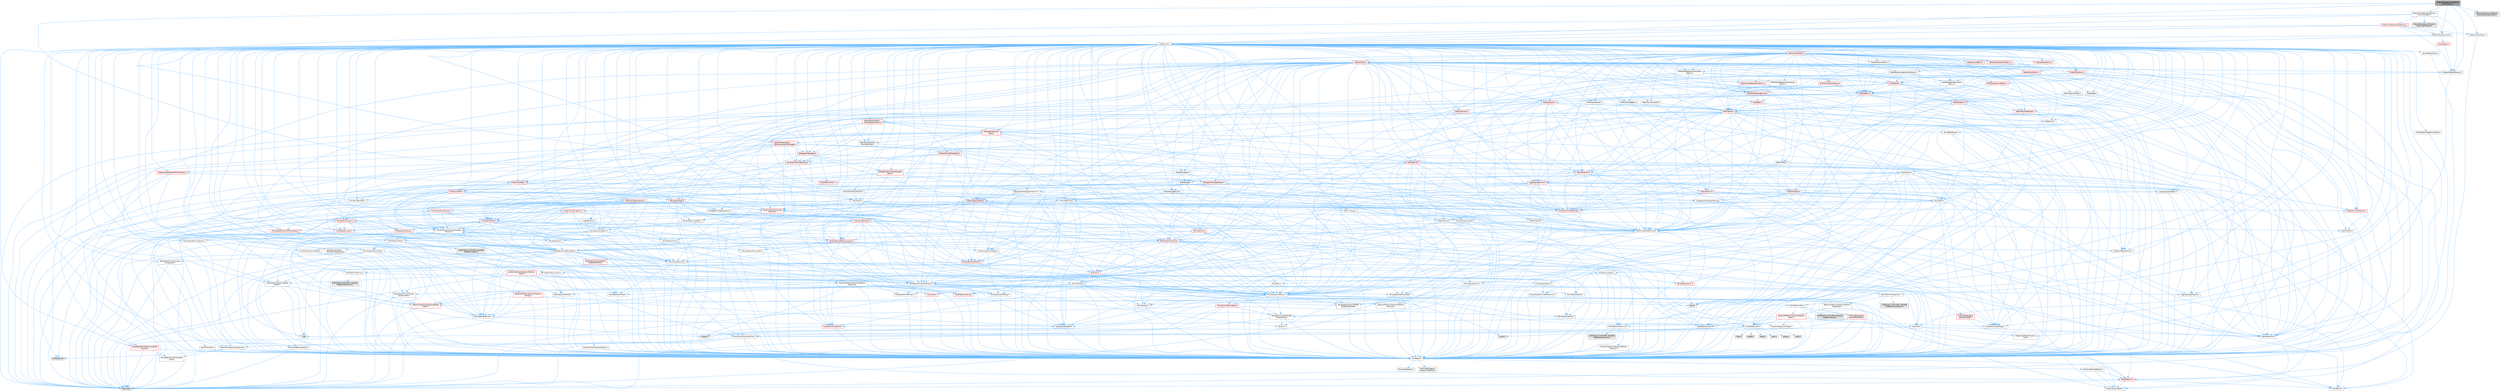 digraph "MaterialExpressionMaterialLayerOutput.h"
{
 // INTERACTIVE_SVG=YES
 // LATEX_PDF_SIZE
  bgcolor="transparent";
  edge [fontname=Helvetica,fontsize=10,labelfontname=Helvetica,labelfontsize=10];
  node [fontname=Helvetica,fontsize=10,shape=box,height=0.2,width=0.4];
  Node1 [id="Node000001",label="MaterialExpressionMaterial\lLayerOutput.h",height=0.2,width=0.4,color="gray40", fillcolor="grey60", style="filled", fontcolor="black",tooltip=" "];
  Node1 -> Node2 [id="edge1_Node000001_Node000002",color="steelblue1",style="solid",tooltip=" "];
  Node2 [id="Node000002",label="CoreMinimal.h",height=0.2,width=0.4,color="grey40", fillcolor="white", style="filled",URL="$d7/d67/CoreMinimal_8h.html",tooltip=" "];
  Node2 -> Node3 [id="edge2_Node000002_Node000003",color="steelblue1",style="solid",tooltip=" "];
  Node3 [id="Node000003",label="CoreTypes.h",height=0.2,width=0.4,color="grey40", fillcolor="white", style="filled",URL="$dc/dec/CoreTypes_8h.html",tooltip=" "];
  Node3 -> Node4 [id="edge3_Node000003_Node000004",color="steelblue1",style="solid",tooltip=" "];
  Node4 [id="Node000004",label="HAL/Platform.h",height=0.2,width=0.4,color="red", fillcolor="#FFF0F0", style="filled",URL="$d9/dd0/Platform_8h.html",tooltip=" "];
  Node4 -> Node5 [id="edge4_Node000004_Node000005",color="steelblue1",style="solid",tooltip=" "];
  Node5 [id="Node000005",label="Misc/Build.h",height=0.2,width=0.4,color="grey40", fillcolor="white", style="filled",URL="$d3/dbb/Build_8h.html",tooltip=" "];
  Node4 -> Node7 [id="edge5_Node000004_Node000007",color="steelblue1",style="solid",tooltip=" "];
  Node7 [id="Node000007",label="type_traits",height=0.2,width=0.4,color="grey60", fillcolor="#E0E0E0", style="filled",tooltip=" "];
  Node4 -> Node8 [id="edge6_Node000004_Node000008",color="steelblue1",style="solid",tooltip=" "];
  Node8 [id="Node000008",label="PreprocessorHelpers.h",height=0.2,width=0.4,color="grey40", fillcolor="white", style="filled",URL="$db/ddb/PreprocessorHelpers_8h.html",tooltip=" "];
  Node3 -> Node14 [id="edge7_Node000003_Node000014",color="steelblue1",style="solid",tooltip=" "];
  Node14 [id="Node000014",label="ProfilingDebugging\l/UMemoryDefines.h",height=0.2,width=0.4,color="grey40", fillcolor="white", style="filled",URL="$d2/da2/UMemoryDefines_8h.html",tooltip=" "];
  Node3 -> Node15 [id="edge8_Node000003_Node000015",color="steelblue1",style="solid",tooltip=" "];
  Node15 [id="Node000015",label="Misc/CoreMiscDefines.h",height=0.2,width=0.4,color="grey40", fillcolor="white", style="filled",URL="$da/d38/CoreMiscDefines_8h.html",tooltip=" "];
  Node15 -> Node4 [id="edge9_Node000015_Node000004",color="steelblue1",style="solid",tooltip=" "];
  Node15 -> Node8 [id="edge10_Node000015_Node000008",color="steelblue1",style="solid",tooltip=" "];
  Node3 -> Node16 [id="edge11_Node000003_Node000016",color="steelblue1",style="solid",tooltip=" "];
  Node16 [id="Node000016",label="Misc/CoreDefines.h",height=0.2,width=0.4,color="grey40", fillcolor="white", style="filled",URL="$d3/dd2/CoreDefines_8h.html",tooltip=" "];
  Node2 -> Node17 [id="edge12_Node000002_Node000017",color="steelblue1",style="solid",tooltip=" "];
  Node17 [id="Node000017",label="CoreFwd.h",height=0.2,width=0.4,color="grey40", fillcolor="white", style="filled",URL="$d1/d1e/CoreFwd_8h.html",tooltip=" "];
  Node17 -> Node3 [id="edge13_Node000017_Node000003",color="steelblue1",style="solid",tooltip=" "];
  Node17 -> Node18 [id="edge14_Node000017_Node000018",color="steelblue1",style="solid",tooltip=" "];
  Node18 [id="Node000018",label="Containers/ContainersFwd.h",height=0.2,width=0.4,color="grey40", fillcolor="white", style="filled",URL="$d4/d0a/ContainersFwd_8h.html",tooltip=" "];
  Node18 -> Node4 [id="edge15_Node000018_Node000004",color="steelblue1",style="solid",tooltip=" "];
  Node18 -> Node3 [id="edge16_Node000018_Node000003",color="steelblue1",style="solid",tooltip=" "];
  Node18 -> Node19 [id="edge17_Node000018_Node000019",color="steelblue1",style="solid",tooltip=" "];
  Node19 [id="Node000019",label="Traits/IsContiguousContainer.h",height=0.2,width=0.4,color="grey40", fillcolor="white", style="filled",URL="$d5/d3c/IsContiguousContainer_8h.html",tooltip=" "];
  Node19 -> Node3 [id="edge18_Node000019_Node000003",color="steelblue1",style="solid",tooltip=" "];
  Node19 -> Node20 [id="edge19_Node000019_Node000020",color="steelblue1",style="solid",tooltip=" "];
  Node20 [id="Node000020",label="Misc/StaticAssertComplete\lType.h",height=0.2,width=0.4,color="grey40", fillcolor="white", style="filled",URL="$d5/d4e/StaticAssertCompleteType_8h.html",tooltip=" "];
  Node19 -> Node21 [id="edge20_Node000019_Node000021",color="steelblue1",style="solid",tooltip=" "];
  Node21 [id="Node000021",label="initializer_list",height=0.2,width=0.4,color="grey60", fillcolor="#E0E0E0", style="filled",tooltip=" "];
  Node17 -> Node22 [id="edge21_Node000017_Node000022",color="steelblue1",style="solid",tooltip=" "];
  Node22 [id="Node000022",label="Math/MathFwd.h",height=0.2,width=0.4,color="grey40", fillcolor="white", style="filled",URL="$d2/d10/MathFwd_8h.html",tooltip=" "];
  Node22 -> Node4 [id="edge22_Node000022_Node000004",color="steelblue1",style="solid",tooltip=" "];
  Node17 -> Node23 [id="edge23_Node000017_Node000023",color="steelblue1",style="solid",tooltip=" "];
  Node23 [id="Node000023",label="UObject/UObjectHierarchy\lFwd.h",height=0.2,width=0.4,color="grey40", fillcolor="white", style="filled",URL="$d3/d13/UObjectHierarchyFwd_8h.html",tooltip=" "];
  Node2 -> Node23 [id="edge24_Node000002_Node000023",color="steelblue1",style="solid",tooltip=" "];
  Node2 -> Node18 [id="edge25_Node000002_Node000018",color="steelblue1",style="solid",tooltip=" "];
  Node2 -> Node24 [id="edge26_Node000002_Node000024",color="steelblue1",style="solid",tooltip=" "];
  Node24 [id="Node000024",label="Misc/VarArgs.h",height=0.2,width=0.4,color="grey40", fillcolor="white", style="filled",URL="$d5/d6f/VarArgs_8h.html",tooltip=" "];
  Node24 -> Node3 [id="edge27_Node000024_Node000003",color="steelblue1",style="solid",tooltip=" "];
  Node2 -> Node25 [id="edge28_Node000002_Node000025",color="steelblue1",style="solid",tooltip=" "];
  Node25 [id="Node000025",label="Logging/LogVerbosity.h",height=0.2,width=0.4,color="grey40", fillcolor="white", style="filled",URL="$d2/d8f/LogVerbosity_8h.html",tooltip=" "];
  Node25 -> Node3 [id="edge29_Node000025_Node000003",color="steelblue1",style="solid",tooltip=" "];
  Node2 -> Node26 [id="edge30_Node000002_Node000026",color="steelblue1",style="solid",tooltip=" "];
  Node26 [id="Node000026",label="Misc/OutputDevice.h",height=0.2,width=0.4,color="grey40", fillcolor="white", style="filled",URL="$d7/d32/OutputDevice_8h.html",tooltip=" "];
  Node26 -> Node17 [id="edge31_Node000026_Node000017",color="steelblue1",style="solid",tooltip=" "];
  Node26 -> Node3 [id="edge32_Node000026_Node000003",color="steelblue1",style="solid",tooltip=" "];
  Node26 -> Node25 [id="edge33_Node000026_Node000025",color="steelblue1",style="solid",tooltip=" "];
  Node26 -> Node24 [id="edge34_Node000026_Node000024",color="steelblue1",style="solid",tooltip=" "];
  Node26 -> Node27 [id="edge35_Node000026_Node000027",color="steelblue1",style="solid",tooltip=" "];
  Node27 [id="Node000027",label="Templates/IsArrayOrRefOf\lTypeByPredicate.h",height=0.2,width=0.4,color="grey40", fillcolor="white", style="filled",URL="$d6/da1/IsArrayOrRefOfTypeByPredicate_8h.html",tooltip=" "];
  Node27 -> Node3 [id="edge36_Node000027_Node000003",color="steelblue1",style="solid",tooltip=" "];
  Node26 -> Node28 [id="edge37_Node000026_Node000028",color="steelblue1",style="solid",tooltip=" "];
  Node28 [id="Node000028",label="Templates/IsValidVariadic\lFunctionArg.h",height=0.2,width=0.4,color="grey40", fillcolor="white", style="filled",URL="$d0/dc8/IsValidVariadicFunctionArg_8h.html",tooltip=" "];
  Node28 -> Node3 [id="edge38_Node000028_Node000003",color="steelblue1",style="solid",tooltip=" "];
  Node28 -> Node29 [id="edge39_Node000028_Node000029",color="steelblue1",style="solid",tooltip=" "];
  Node29 [id="Node000029",label="IsEnum.h",height=0.2,width=0.4,color="grey40", fillcolor="white", style="filled",URL="$d4/de5/IsEnum_8h.html",tooltip=" "];
  Node28 -> Node7 [id="edge40_Node000028_Node000007",color="steelblue1",style="solid",tooltip=" "];
  Node26 -> Node30 [id="edge41_Node000026_Node000030",color="steelblue1",style="solid",tooltip=" "];
  Node30 [id="Node000030",label="Traits/IsCharEncodingCompatible\lWith.h",height=0.2,width=0.4,color="red", fillcolor="#FFF0F0", style="filled",URL="$df/dd1/IsCharEncodingCompatibleWith_8h.html",tooltip=" "];
  Node30 -> Node7 [id="edge42_Node000030_Node000007",color="steelblue1",style="solid",tooltip=" "];
  Node2 -> Node32 [id="edge43_Node000002_Node000032",color="steelblue1",style="solid",tooltip=" "];
  Node32 [id="Node000032",label="HAL/PlatformCrt.h",height=0.2,width=0.4,color="grey40", fillcolor="white", style="filled",URL="$d8/d75/PlatformCrt_8h.html",tooltip=" "];
  Node32 -> Node33 [id="edge44_Node000032_Node000033",color="steelblue1",style="solid",tooltip=" "];
  Node33 [id="Node000033",label="new",height=0.2,width=0.4,color="grey60", fillcolor="#E0E0E0", style="filled",tooltip=" "];
  Node32 -> Node34 [id="edge45_Node000032_Node000034",color="steelblue1",style="solid",tooltip=" "];
  Node34 [id="Node000034",label="wchar.h",height=0.2,width=0.4,color="grey60", fillcolor="#E0E0E0", style="filled",tooltip=" "];
  Node32 -> Node35 [id="edge46_Node000032_Node000035",color="steelblue1",style="solid",tooltip=" "];
  Node35 [id="Node000035",label="stddef.h",height=0.2,width=0.4,color="grey60", fillcolor="#E0E0E0", style="filled",tooltip=" "];
  Node32 -> Node36 [id="edge47_Node000032_Node000036",color="steelblue1",style="solid",tooltip=" "];
  Node36 [id="Node000036",label="stdlib.h",height=0.2,width=0.4,color="grey60", fillcolor="#E0E0E0", style="filled",tooltip=" "];
  Node32 -> Node37 [id="edge48_Node000032_Node000037",color="steelblue1",style="solid",tooltip=" "];
  Node37 [id="Node000037",label="stdio.h",height=0.2,width=0.4,color="grey60", fillcolor="#E0E0E0", style="filled",tooltip=" "];
  Node32 -> Node38 [id="edge49_Node000032_Node000038",color="steelblue1",style="solid",tooltip=" "];
  Node38 [id="Node000038",label="stdarg.h",height=0.2,width=0.4,color="grey60", fillcolor="#E0E0E0", style="filled",tooltip=" "];
  Node32 -> Node39 [id="edge50_Node000032_Node000039",color="steelblue1",style="solid",tooltip=" "];
  Node39 [id="Node000039",label="math.h",height=0.2,width=0.4,color="grey60", fillcolor="#E0E0E0", style="filled",tooltip=" "];
  Node32 -> Node40 [id="edge51_Node000032_Node000040",color="steelblue1",style="solid",tooltip=" "];
  Node40 [id="Node000040",label="float.h",height=0.2,width=0.4,color="grey60", fillcolor="#E0E0E0", style="filled",tooltip=" "];
  Node32 -> Node41 [id="edge52_Node000032_Node000041",color="steelblue1",style="solid",tooltip=" "];
  Node41 [id="Node000041",label="string.h",height=0.2,width=0.4,color="grey60", fillcolor="#E0E0E0", style="filled",tooltip=" "];
  Node2 -> Node42 [id="edge53_Node000002_Node000042",color="steelblue1",style="solid",tooltip=" "];
  Node42 [id="Node000042",label="HAL/PlatformMisc.h",height=0.2,width=0.4,color="grey40", fillcolor="white", style="filled",URL="$d0/df5/PlatformMisc_8h.html",tooltip=" "];
  Node42 -> Node3 [id="edge54_Node000042_Node000003",color="steelblue1",style="solid",tooltip=" "];
  Node42 -> Node43 [id="edge55_Node000042_Node000043",color="steelblue1",style="solid",tooltip=" "];
  Node43 [id="Node000043",label="GenericPlatform/GenericPlatform\lMisc.h",height=0.2,width=0.4,color="red", fillcolor="#FFF0F0", style="filled",URL="$db/d9a/GenericPlatformMisc_8h.html",tooltip=" "];
  Node43 -> Node44 [id="edge56_Node000043_Node000044",color="steelblue1",style="solid",tooltip=" "];
  Node44 [id="Node000044",label="Containers/StringFwd.h",height=0.2,width=0.4,color="red", fillcolor="#FFF0F0", style="filled",URL="$df/d37/StringFwd_8h.html",tooltip=" "];
  Node44 -> Node3 [id="edge57_Node000044_Node000003",color="steelblue1",style="solid",tooltip=" "];
  Node44 -> Node19 [id="edge58_Node000044_Node000019",color="steelblue1",style="solid",tooltip=" "];
  Node43 -> Node17 [id="edge59_Node000043_Node000017",color="steelblue1",style="solid",tooltip=" "];
  Node43 -> Node3 [id="edge60_Node000043_Node000003",color="steelblue1",style="solid",tooltip=" "];
  Node43 -> Node32 [id="edge61_Node000043_Node000032",color="steelblue1",style="solid",tooltip=" "];
  Node43 -> Node47 [id="edge62_Node000043_Node000047",color="steelblue1",style="solid",tooltip=" "];
  Node47 [id="Node000047",label="Math/NumericLimits.h",height=0.2,width=0.4,color="grey40", fillcolor="white", style="filled",URL="$df/d1b/NumericLimits_8h.html",tooltip=" "];
  Node47 -> Node3 [id="edge63_Node000047_Node000003",color="steelblue1",style="solid",tooltip=" "];
  Node43 -> Node48 [id="edge64_Node000043_Node000048",color="steelblue1",style="solid",tooltip=" "];
  Node48 [id="Node000048",label="Misc/CompressionFlags.h",height=0.2,width=0.4,color="grey40", fillcolor="white", style="filled",URL="$d9/d76/CompressionFlags_8h.html",tooltip=" "];
  Node43 -> Node49 [id="edge65_Node000043_Node000049",color="steelblue1",style="solid",tooltip=" "];
  Node49 [id="Node000049",label="Misc/EnumClassFlags.h",height=0.2,width=0.4,color="grey40", fillcolor="white", style="filled",URL="$d8/de7/EnumClassFlags_8h.html",tooltip=" "];
  Node42 -> Node52 [id="edge66_Node000042_Node000052",color="steelblue1",style="solid",tooltip=" "];
  Node52 [id="Node000052",label="COMPILED_PLATFORM_HEADER\l(PlatformMisc.h)",height=0.2,width=0.4,color="grey60", fillcolor="#E0E0E0", style="filled",tooltip=" "];
  Node42 -> Node53 [id="edge67_Node000042_Node000053",color="steelblue1",style="solid",tooltip=" "];
  Node53 [id="Node000053",label="ProfilingDebugging\l/CpuProfilerTrace.h",height=0.2,width=0.4,color="red", fillcolor="#FFF0F0", style="filled",URL="$da/dcb/CpuProfilerTrace_8h.html",tooltip=" "];
  Node53 -> Node3 [id="edge68_Node000053_Node000003",color="steelblue1",style="solid",tooltip=" "];
  Node53 -> Node18 [id="edge69_Node000053_Node000018",color="steelblue1",style="solid",tooltip=" "];
  Node53 -> Node54 [id="edge70_Node000053_Node000054",color="steelblue1",style="solid",tooltip=" "];
  Node54 [id="Node000054",label="HAL/PlatformAtomics.h",height=0.2,width=0.4,color="grey40", fillcolor="white", style="filled",URL="$d3/d36/PlatformAtomics_8h.html",tooltip=" "];
  Node54 -> Node3 [id="edge71_Node000054_Node000003",color="steelblue1",style="solid",tooltip=" "];
  Node54 -> Node55 [id="edge72_Node000054_Node000055",color="steelblue1",style="solid",tooltip=" "];
  Node55 [id="Node000055",label="GenericPlatform/GenericPlatform\lAtomics.h",height=0.2,width=0.4,color="grey40", fillcolor="white", style="filled",URL="$da/d72/GenericPlatformAtomics_8h.html",tooltip=" "];
  Node55 -> Node3 [id="edge73_Node000055_Node000003",color="steelblue1",style="solid",tooltip=" "];
  Node54 -> Node56 [id="edge74_Node000054_Node000056",color="steelblue1",style="solid",tooltip=" "];
  Node56 [id="Node000056",label="COMPILED_PLATFORM_HEADER\l(PlatformAtomics.h)",height=0.2,width=0.4,color="grey60", fillcolor="#E0E0E0", style="filled",tooltip=" "];
  Node53 -> Node8 [id="edge75_Node000053_Node000008",color="steelblue1",style="solid",tooltip=" "];
  Node53 -> Node5 [id="edge76_Node000053_Node000005",color="steelblue1",style="solid",tooltip=" "];
  Node2 -> Node61 [id="edge77_Node000002_Node000061",color="steelblue1",style="solid",tooltip=" "];
  Node61 [id="Node000061",label="Misc/AssertionMacros.h",height=0.2,width=0.4,color="grey40", fillcolor="white", style="filled",URL="$d0/dfa/AssertionMacros_8h.html",tooltip=" "];
  Node61 -> Node3 [id="edge78_Node000061_Node000003",color="steelblue1",style="solid",tooltip=" "];
  Node61 -> Node4 [id="edge79_Node000061_Node000004",color="steelblue1",style="solid",tooltip=" "];
  Node61 -> Node42 [id="edge80_Node000061_Node000042",color="steelblue1",style="solid",tooltip=" "];
  Node61 -> Node8 [id="edge81_Node000061_Node000008",color="steelblue1",style="solid",tooltip=" "];
  Node61 -> Node62 [id="edge82_Node000061_Node000062",color="steelblue1",style="solid",tooltip=" "];
  Node62 [id="Node000062",label="Templates/EnableIf.h",height=0.2,width=0.4,color="grey40", fillcolor="white", style="filled",URL="$d7/d60/EnableIf_8h.html",tooltip=" "];
  Node62 -> Node3 [id="edge83_Node000062_Node000003",color="steelblue1",style="solid",tooltip=" "];
  Node61 -> Node27 [id="edge84_Node000061_Node000027",color="steelblue1",style="solid",tooltip=" "];
  Node61 -> Node28 [id="edge85_Node000061_Node000028",color="steelblue1",style="solid",tooltip=" "];
  Node61 -> Node30 [id="edge86_Node000061_Node000030",color="steelblue1",style="solid",tooltip=" "];
  Node61 -> Node24 [id="edge87_Node000061_Node000024",color="steelblue1",style="solid",tooltip=" "];
  Node61 -> Node63 [id="edge88_Node000061_Node000063",color="steelblue1",style="solid",tooltip=" "];
  Node63 [id="Node000063",label="String/FormatStringSan.h",height=0.2,width=0.4,color="red", fillcolor="#FFF0F0", style="filled",URL="$d3/d8b/FormatStringSan_8h.html",tooltip=" "];
  Node63 -> Node7 [id="edge89_Node000063_Node000007",color="steelblue1",style="solid",tooltip=" "];
  Node63 -> Node3 [id="edge90_Node000063_Node000003",color="steelblue1",style="solid",tooltip=" "];
  Node63 -> Node64 [id="edge91_Node000063_Node000064",color="steelblue1",style="solid",tooltip=" "];
  Node64 [id="Node000064",label="Templates/Requires.h",height=0.2,width=0.4,color="grey40", fillcolor="white", style="filled",URL="$dc/d96/Requires_8h.html",tooltip=" "];
  Node64 -> Node62 [id="edge92_Node000064_Node000062",color="steelblue1",style="solid",tooltip=" "];
  Node64 -> Node7 [id="edge93_Node000064_Node000007",color="steelblue1",style="solid",tooltip=" "];
  Node63 -> Node65 [id="edge94_Node000063_Node000065",color="steelblue1",style="solid",tooltip=" "];
  Node65 [id="Node000065",label="Templates/Identity.h",height=0.2,width=0.4,color="grey40", fillcolor="white", style="filled",URL="$d0/dd5/Identity_8h.html",tooltip=" "];
  Node63 -> Node28 [id="edge95_Node000063_Node000028",color="steelblue1",style="solid",tooltip=" "];
  Node63 -> Node18 [id="edge96_Node000063_Node000018",color="steelblue1",style="solid",tooltip=" "];
  Node61 -> Node69 [id="edge97_Node000061_Node000069",color="steelblue1",style="solid",tooltip=" "];
  Node69 [id="Node000069",label="atomic",height=0.2,width=0.4,color="grey60", fillcolor="#E0E0E0", style="filled",tooltip=" "];
  Node2 -> Node70 [id="edge98_Node000002_Node000070",color="steelblue1",style="solid",tooltip=" "];
  Node70 [id="Node000070",label="Templates/IsPointer.h",height=0.2,width=0.4,color="grey40", fillcolor="white", style="filled",URL="$d7/d05/IsPointer_8h.html",tooltip=" "];
  Node70 -> Node3 [id="edge99_Node000070_Node000003",color="steelblue1",style="solid",tooltip=" "];
  Node2 -> Node71 [id="edge100_Node000002_Node000071",color="steelblue1",style="solid",tooltip=" "];
  Node71 [id="Node000071",label="HAL/PlatformMemory.h",height=0.2,width=0.4,color="grey40", fillcolor="white", style="filled",URL="$de/d68/PlatformMemory_8h.html",tooltip=" "];
  Node71 -> Node3 [id="edge101_Node000071_Node000003",color="steelblue1",style="solid",tooltip=" "];
  Node71 -> Node72 [id="edge102_Node000071_Node000072",color="steelblue1",style="solid",tooltip=" "];
  Node72 [id="Node000072",label="GenericPlatform/GenericPlatform\lMemory.h",height=0.2,width=0.4,color="grey40", fillcolor="white", style="filled",URL="$dd/d22/GenericPlatformMemory_8h.html",tooltip=" "];
  Node72 -> Node17 [id="edge103_Node000072_Node000017",color="steelblue1",style="solid",tooltip=" "];
  Node72 -> Node3 [id="edge104_Node000072_Node000003",color="steelblue1",style="solid",tooltip=" "];
  Node72 -> Node73 [id="edge105_Node000072_Node000073",color="steelblue1",style="solid",tooltip=" "];
  Node73 [id="Node000073",label="HAL/PlatformString.h",height=0.2,width=0.4,color="red", fillcolor="#FFF0F0", style="filled",URL="$db/db5/PlatformString_8h.html",tooltip=" "];
  Node73 -> Node3 [id="edge106_Node000073_Node000003",color="steelblue1",style="solid",tooltip=" "];
  Node72 -> Node41 [id="edge107_Node000072_Node000041",color="steelblue1",style="solid",tooltip=" "];
  Node72 -> Node34 [id="edge108_Node000072_Node000034",color="steelblue1",style="solid",tooltip=" "];
  Node71 -> Node75 [id="edge109_Node000071_Node000075",color="steelblue1",style="solid",tooltip=" "];
  Node75 [id="Node000075",label="COMPILED_PLATFORM_HEADER\l(PlatformMemory.h)",height=0.2,width=0.4,color="grey60", fillcolor="#E0E0E0", style="filled",tooltip=" "];
  Node2 -> Node54 [id="edge110_Node000002_Node000054",color="steelblue1",style="solid",tooltip=" "];
  Node2 -> Node76 [id="edge111_Node000002_Node000076",color="steelblue1",style="solid",tooltip=" "];
  Node76 [id="Node000076",label="Misc/Exec.h",height=0.2,width=0.4,color="grey40", fillcolor="white", style="filled",URL="$de/ddb/Exec_8h.html",tooltip=" "];
  Node76 -> Node3 [id="edge112_Node000076_Node000003",color="steelblue1",style="solid",tooltip=" "];
  Node76 -> Node61 [id="edge113_Node000076_Node000061",color="steelblue1",style="solid",tooltip=" "];
  Node2 -> Node77 [id="edge114_Node000002_Node000077",color="steelblue1",style="solid",tooltip=" "];
  Node77 [id="Node000077",label="HAL/MemoryBase.h",height=0.2,width=0.4,color="grey40", fillcolor="white", style="filled",URL="$d6/d9f/MemoryBase_8h.html",tooltip=" "];
  Node77 -> Node3 [id="edge115_Node000077_Node000003",color="steelblue1",style="solid",tooltip=" "];
  Node77 -> Node54 [id="edge116_Node000077_Node000054",color="steelblue1",style="solid",tooltip=" "];
  Node77 -> Node32 [id="edge117_Node000077_Node000032",color="steelblue1",style="solid",tooltip=" "];
  Node77 -> Node76 [id="edge118_Node000077_Node000076",color="steelblue1",style="solid",tooltip=" "];
  Node77 -> Node26 [id="edge119_Node000077_Node000026",color="steelblue1",style="solid",tooltip=" "];
  Node77 -> Node78 [id="edge120_Node000077_Node000078",color="steelblue1",style="solid",tooltip=" "];
  Node78 [id="Node000078",label="Templates/Atomic.h",height=0.2,width=0.4,color="red", fillcolor="#FFF0F0", style="filled",URL="$d3/d91/Atomic_8h.html",tooltip=" "];
  Node78 -> Node69 [id="edge121_Node000078_Node000069",color="steelblue1",style="solid",tooltip=" "];
  Node2 -> Node87 [id="edge122_Node000002_Node000087",color="steelblue1",style="solid",tooltip=" "];
  Node87 [id="Node000087",label="HAL/UnrealMemory.h",height=0.2,width=0.4,color="grey40", fillcolor="white", style="filled",URL="$d9/d96/UnrealMemory_8h.html",tooltip=" "];
  Node87 -> Node3 [id="edge123_Node000087_Node000003",color="steelblue1",style="solid",tooltip=" "];
  Node87 -> Node72 [id="edge124_Node000087_Node000072",color="steelblue1",style="solid",tooltip=" "];
  Node87 -> Node77 [id="edge125_Node000087_Node000077",color="steelblue1",style="solid",tooltip=" "];
  Node87 -> Node71 [id="edge126_Node000087_Node000071",color="steelblue1",style="solid",tooltip=" "];
  Node87 -> Node88 [id="edge127_Node000087_Node000088",color="steelblue1",style="solid",tooltip=" "];
  Node88 [id="Node000088",label="ProfilingDebugging\l/MemoryTrace.h",height=0.2,width=0.4,color="red", fillcolor="#FFF0F0", style="filled",URL="$da/dd7/MemoryTrace_8h.html",tooltip=" "];
  Node88 -> Node4 [id="edge128_Node000088_Node000004",color="steelblue1",style="solid",tooltip=" "];
  Node88 -> Node49 [id="edge129_Node000088_Node000049",color="steelblue1",style="solid",tooltip=" "];
  Node87 -> Node70 [id="edge130_Node000087_Node000070",color="steelblue1",style="solid",tooltip=" "];
  Node2 -> Node89 [id="edge131_Node000002_Node000089",color="steelblue1",style="solid",tooltip=" "];
  Node89 [id="Node000089",label="Templates/IsArithmetic.h",height=0.2,width=0.4,color="grey40", fillcolor="white", style="filled",URL="$d2/d5d/IsArithmetic_8h.html",tooltip=" "];
  Node89 -> Node3 [id="edge132_Node000089_Node000003",color="steelblue1",style="solid",tooltip=" "];
  Node2 -> Node83 [id="edge133_Node000002_Node000083",color="steelblue1",style="solid",tooltip=" "];
  Node83 [id="Node000083",label="Templates/AndOrNot.h",height=0.2,width=0.4,color="grey40", fillcolor="white", style="filled",URL="$db/d0a/AndOrNot_8h.html",tooltip=" "];
  Node83 -> Node3 [id="edge134_Node000083_Node000003",color="steelblue1",style="solid",tooltip=" "];
  Node2 -> Node90 [id="edge135_Node000002_Node000090",color="steelblue1",style="solid",tooltip=" "];
  Node90 [id="Node000090",label="Templates/IsPODType.h",height=0.2,width=0.4,color="grey40", fillcolor="white", style="filled",URL="$d7/db1/IsPODType_8h.html",tooltip=" "];
  Node90 -> Node3 [id="edge136_Node000090_Node000003",color="steelblue1",style="solid",tooltip=" "];
  Node2 -> Node91 [id="edge137_Node000002_Node000091",color="steelblue1",style="solid",tooltip=" "];
  Node91 [id="Node000091",label="Templates/IsUECoreType.h",height=0.2,width=0.4,color="grey40", fillcolor="white", style="filled",URL="$d1/db8/IsUECoreType_8h.html",tooltip=" "];
  Node91 -> Node3 [id="edge138_Node000091_Node000003",color="steelblue1",style="solid",tooltip=" "];
  Node91 -> Node7 [id="edge139_Node000091_Node000007",color="steelblue1",style="solid",tooltip=" "];
  Node2 -> Node84 [id="edge140_Node000002_Node000084",color="steelblue1",style="solid",tooltip=" "];
  Node84 [id="Node000084",label="Templates/IsTriviallyCopy\lConstructible.h",height=0.2,width=0.4,color="grey40", fillcolor="white", style="filled",URL="$d3/d78/IsTriviallyCopyConstructible_8h.html",tooltip=" "];
  Node84 -> Node3 [id="edge141_Node000084_Node000003",color="steelblue1",style="solid",tooltip=" "];
  Node84 -> Node7 [id="edge142_Node000084_Node000007",color="steelblue1",style="solid",tooltip=" "];
  Node2 -> Node92 [id="edge143_Node000002_Node000092",color="steelblue1",style="solid",tooltip=" "];
  Node92 [id="Node000092",label="Templates/UnrealTypeTraits.h",height=0.2,width=0.4,color="grey40", fillcolor="white", style="filled",URL="$d2/d2d/UnrealTypeTraits_8h.html",tooltip=" "];
  Node92 -> Node3 [id="edge144_Node000092_Node000003",color="steelblue1",style="solid",tooltip=" "];
  Node92 -> Node70 [id="edge145_Node000092_Node000070",color="steelblue1",style="solid",tooltip=" "];
  Node92 -> Node61 [id="edge146_Node000092_Node000061",color="steelblue1",style="solid",tooltip=" "];
  Node92 -> Node83 [id="edge147_Node000092_Node000083",color="steelblue1",style="solid",tooltip=" "];
  Node92 -> Node62 [id="edge148_Node000092_Node000062",color="steelblue1",style="solid",tooltip=" "];
  Node92 -> Node89 [id="edge149_Node000092_Node000089",color="steelblue1",style="solid",tooltip=" "];
  Node92 -> Node29 [id="edge150_Node000092_Node000029",color="steelblue1",style="solid",tooltip=" "];
  Node92 -> Node93 [id="edge151_Node000092_Node000093",color="steelblue1",style="solid",tooltip=" "];
  Node93 [id="Node000093",label="Templates/Models.h",height=0.2,width=0.4,color="grey40", fillcolor="white", style="filled",URL="$d3/d0c/Models_8h.html",tooltip=" "];
  Node93 -> Node65 [id="edge152_Node000093_Node000065",color="steelblue1",style="solid",tooltip=" "];
  Node92 -> Node90 [id="edge153_Node000092_Node000090",color="steelblue1",style="solid",tooltip=" "];
  Node92 -> Node91 [id="edge154_Node000092_Node000091",color="steelblue1",style="solid",tooltip=" "];
  Node92 -> Node84 [id="edge155_Node000092_Node000084",color="steelblue1",style="solid",tooltip=" "];
  Node2 -> Node62 [id="edge156_Node000002_Node000062",color="steelblue1",style="solid",tooltip=" "];
  Node2 -> Node94 [id="edge157_Node000002_Node000094",color="steelblue1",style="solid",tooltip=" "];
  Node94 [id="Node000094",label="Templates/RemoveReference.h",height=0.2,width=0.4,color="grey40", fillcolor="white", style="filled",URL="$da/dbe/RemoveReference_8h.html",tooltip=" "];
  Node94 -> Node3 [id="edge158_Node000094_Node000003",color="steelblue1",style="solid",tooltip=" "];
  Node2 -> Node95 [id="edge159_Node000002_Node000095",color="steelblue1",style="solid",tooltip=" "];
  Node95 [id="Node000095",label="Templates/IntegralConstant.h",height=0.2,width=0.4,color="grey40", fillcolor="white", style="filled",URL="$db/d1b/IntegralConstant_8h.html",tooltip=" "];
  Node95 -> Node3 [id="edge160_Node000095_Node000003",color="steelblue1",style="solid",tooltip=" "];
  Node2 -> Node96 [id="edge161_Node000002_Node000096",color="steelblue1",style="solid",tooltip=" "];
  Node96 [id="Node000096",label="Templates/IsClass.h",height=0.2,width=0.4,color="grey40", fillcolor="white", style="filled",URL="$db/dcb/IsClass_8h.html",tooltip=" "];
  Node96 -> Node3 [id="edge162_Node000096_Node000003",color="steelblue1",style="solid",tooltip=" "];
  Node2 -> Node97 [id="edge163_Node000002_Node000097",color="steelblue1",style="solid",tooltip=" "];
  Node97 [id="Node000097",label="Templates/TypeCompatible\lBytes.h",height=0.2,width=0.4,color="grey40", fillcolor="white", style="filled",URL="$df/d0a/TypeCompatibleBytes_8h.html",tooltip=" "];
  Node97 -> Node3 [id="edge164_Node000097_Node000003",color="steelblue1",style="solid",tooltip=" "];
  Node97 -> Node41 [id="edge165_Node000097_Node000041",color="steelblue1",style="solid",tooltip=" "];
  Node97 -> Node33 [id="edge166_Node000097_Node000033",color="steelblue1",style="solid",tooltip=" "];
  Node97 -> Node7 [id="edge167_Node000097_Node000007",color="steelblue1",style="solid",tooltip=" "];
  Node2 -> Node19 [id="edge168_Node000002_Node000019",color="steelblue1",style="solid",tooltip=" "];
  Node2 -> Node98 [id="edge169_Node000002_Node000098",color="steelblue1",style="solid",tooltip=" "];
  Node98 [id="Node000098",label="Templates/UnrealTemplate.h",height=0.2,width=0.4,color="grey40", fillcolor="white", style="filled",URL="$d4/d24/UnrealTemplate_8h.html",tooltip=" "];
  Node98 -> Node3 [id="edge170_Node000098_Node000003",color="steelblue1",style="solid",tooltip=" "];
  Node98 -> Node70 [id="edge171_Node000098_Node000070",color="steelblue1",style="solid",tooltip=" "];
  Node98 -> Node87 [id="edge172_Node000098_Node000087",color="steelblue1",style="solid",tooltip=" "];
  Node98 -> Node99 [id="edge173_Node000098_Node000099",color="steelblue1",style="solid",tooltip=" "];
  Node99 [id="Node000099",label="Templates/CopyQualifiers\lAndRefsFromTo.h",height=0.2,width=0.4,color="red", fillcolor="#FFF0F0", style="filled",URL="$d3/db3/CopyQualifiersAndRefsFromTo_8h.html",tooltip=" "];
  Node98 -> Node92 [id="edge174_Node000098_Node000092",color="steelblue1",style="solid",tooltip=" "];
  Node98 -> Node94 [id="edge175_Node000098_Node000094",color="steelblue1",style="solid",tooltip=" "];
  Node98 -> Node64 [id="edge176_Node000098_Node000064",color="steelblue1",style="solid",tooltip=" "];
  Node98 -> Node97 [id="edge177_Node000098_Node000097",color="steelblue1",style="solid",tooltip=" "];
  Node98 -> Node65 [id="edge178_Node000098_Node000065",color="steelblue1",style="solid",tooltip=" "];
  Node98 -> Node19 [id="edge179_Node000098_Node000019",color="steelblue1",style="solid",tooltip=" "];
  Node98 -> Node101 [id="edge180_Node000098_Node000101",color="steelblue1",style="solid",tooltip=" "];
  Node101 [id="Node000101",label="Traits/UseBitwiseSwap.h",height=0.2,width=0.4,color="grey40", fillcolor="white", style="filled",URL="$db/df3/UseBitwiseSwap_8h.html",tooltip=" "];
  Node101 -> Node3 [id="edge181_Node000101_Node000003",color="steelblue1",style="solid",tooltip=" "];
  Node101 -> Node7 [id="edge182_Node000101_Node000007",color="steelblue1",style="solid",tooltip=" "];
  Node98 -> Node7 [id="edge183_Node000098_Node000007",color="steelblue1",style="solid",tooltip=" "];
  Node2 -> Node47 [id="edge184_Node000002_Node000047",color="steelblue1",style="solid",tooltip=" "];
  Node2 -> Node102 [id="edge185_Node000002_Node000102",color="steelblue1",style="solid",tooltip=" "];
  Node102 [id="Node000102",label="HAL/PlatformMath.h",height=0.2,width=0.4,color="grey40", fillcolor="white", style="filled",URL="$dc/d53/PlatformMath_8h.html",tooltip=" "];
  Node102 -> Node3 [id="edge186_Node000102_Node000003",color="steelblue1",style="solid",tooltip=" "];
  Node102 -> Node103 [id="edge187_Node000102_Node000103",color="steelblue1",style="solid",tooltip=" "];
  Node103 [id="Node000103",label="GenericPlatform/GenericPlatform\lMath.h",height=0.2,width=0.4,color="red", fillcolor="#FFF0F0", style="filled",URL="$d5/d79/GenericPlatformMath_8h.html",tooltip=" "];
  Node103 -> Node3 [id="edge188_Node000103_Node000003",color="steelblue1",style="solid",tooltip=" "];
  Node103 -> Node18 [id="edge189_Node000103_Node000018",color="steelblue1",style="solid",tooltip=" "];
  Node103 -> Node32 [id="edge190_Node000103_Node000032",color="steelblue1",style="solid",tooltip=" "];
  Node103 -> Node83 [id="edge191_Node000103_Node000083",color="steelblue1",style="solid",tooltip=" "];
  Node103 -> Node104 [id="edge192_Node000103_Node000104",color="steelblue1",style="solid",tooltip=" "];
  Node104 [id="Node000104",label="Templates/Decay.h",height=0.2,width=0.4,color="grey40", fillcolor="white", style="filled",URL="$dd/d0f/Decay_8h.html",tooltip=" "];
  Node104 -> Node3 [id="edge193_Node000104_Node000003",color="steelblue1",style="solid",tooltip=" "];
  Node104 -> Node94 [id="edge194_Node000104_Node000094",color="steelblue1",style="solid",tooltip=" "];
  Node104 -> Node7 [id="edge195_Node000104_Node000007",color="steelblue1",style="solid",tooltip=" "];
  Node103 -> Node92 [id="edge196_Node000103_Node000092",color="steelblue1",style="solid",tooltip=" "];
  Node103 -> Node64 [id="edge197_Node000103_Node000064",color="steelblue1",style="solid",tooltip=" "];
  Node103 -> Node97 [id="edge198_Node000103_Node000097",color="steelblue1",style="solid",tooltip=" "];
  Node103 -> Node7 [id="edge199_Node000103_Node000007",color="steelblue1",style="solid",tooltip=" "];
  Node102 -> Node109 [id="edge200_Node000102_Node000109",color="steelblue1",style="solid",tooltip=" "];
  Node109 [id="Node000109",label="COMPILED_PLATFORM_HEADER\l(PlatformMath.h)",height=0.2,width=0.4,color="grey60", fillcolor="#E0E0E0", style="filled",tooltip=" "];
  Node2 -> Node85 [id="edge201_Node000002_Node000085",color="steelblue1",style="solid",tooltip=" "];
  Node85 [id="Node000085",label="Templates/IsTriviallyCopy\lAssignable.h",height=0.2,width=0.4,color="grey40", fillcolor="white", style="filled",URL="$d2/df2/IsTriviallyCopyAssignable_8h.html",tooltip=" "];
  Node85 -> Node3 [id="edge202_Node000085_Node000003",color="steelblue1",style="solid",tooltip=" "];
  Node85 -> Node7 [id="edge203_Node000085_Node000007",color="steelblue1",style="solid",tooltip=" "];
  Node2 -> Node110 [id="edge204_Node000002_Node000110",color="steelblue1",style="solid",tooltip=" "];
  Node110 [id="Node000110",label="Templates/MemoryOps.h",height=0.2,width=0.4,color="grey40", fillcolor="white", style="filled",URL="$db/dea/MemoryOps_8h.html",tooltip=" "];
  Node110 -> Node3 [id="edge205_Node000110_Node000003",color="steelblue1",style="solid",tooltip=" "];
  Node110 -> Node87 [id="edge206_Node000110_Node000087",color="steelblue1",style="solid",tooltip=" "];
  Node110 -> Node85 [id="edge207_Node000110_Node000085",color="steelblue1",style="solid",tooltip=" "];
  Node110 -> Node84 [id="edge208_Node000110_Node000084",color="steelblue1",style="solid",tooltip=" "];
  Node110 -> Node64 [id="edge209_Node000110_Node000064",color="steelblue1",style="solid",tooltip=" "];
  Node110 -> Node92 [id="edge210_Node000110_Node000092",color="steelblue1",style="solid",tooltip=" "];
  Node110 -> Node101 [id="edge211_Node000110_Node000101",color="steelblue1",style="solid",tooltip=" "];
  Node110 -> Node33 [id="edge212_Node000110_Node000033",color="steelblue1",style="solid",tooltip=" "];
  Node110 -> Node7 [id="edge213_Node000110_Node000007",color="steelblue1",style="solid",tooltip=" "];
  Node2 -> Node111 [id="edge214_Node000002_Node000111",color="steelblue1",style="solid",tooltip=" "];
  Node111 [id="Node000111",label="Containers/ContainerAllocation\lPolicies.h",height=0.2,width=0.4,color="grey40", fillcolor="white", style="filled",URL="$d7/dff/ContainerAllocationPolicies_8h.html",tooltip=" "];
  Node111 -> Node3 [id="edge215_Node000111_Node000003",color="steelblue1",style="solid",tooltip=" "];
  Node111 -> Node112 [id="edge216_Node000111_Node000112",color="steelblue1",style="solid",tooltip=" "];
  Node112 [id="Node000112",label="Containers/ContainerHelpers.h",height=0.2,width=0.4,color="grey40", fillcolor="white", style="filled",URL="$d7/d33/ContainerHelpers_8h.html",tooltip=" "];
  Node112 -> Node3 [id="edge217_Node000112_Node000003",color="steelblue1",style="solid",tooltip=" "];
  Node111 -> Node111 [id="edge218_Node000111_Node000111",color="steelblue1",style="solid",tooltip=" "];
  Node111 -> Node102 [id="edge219_Node000111_Node000102",color="steelblue1",style="solid",tooltip=" "];
  Node111 -> Node87 [id="edge220_Node000111_Node000087",color="steelblue1",style="solid",tooltip=" "];
  Node111 -> Node47 [id="edge221_Node000111_Node000047",color="steelblue1",style="solid",tooltip=" "];
  Node111 -> Node61 [id="edge222_Node000111_Node000061",color="steelblue1",style="solid",tooltip=" "];
  Node111 -> Node113 [id="edge223_Node000111_Node000113",color="steelblue1",style="solid",tooltip=" "];
  Node113 [id="Node000113",label="Templates/IsPolymorphic.h",height=0.2,width=0.4,color="grey40", fillcolor="white", style="filled",URL="$dc/d20/IsPolymorphic_8h.html",tooltip=" "];
  Node111 -> Node110 [id="edge224_Node000111_Node000110",color="steelblue1",style="solid",tooltip=" "];
  Node111 -> Node97 [id="edge225_Node000111_Node000097",color="steelblue1",style="solid",tooltip=" "];
  Node111 -> Node7 [id="edge226_Node000111_Node000007",color="steelblue1",style="solid",tooltip=" "];
  Node2 -> Node114 [id="edge227_Node000002_Node000114",color="steelblue1",style="solid",tooltip=" "];
  Node114 [id="Node000114",label="Templates/IsEnumClass.h",height=0.2,width=0.4,color="grey40", fillcolor="white", style="filled",URL="$d7/d15/IsEnumClass_8h.html",tooltip=" "];
  Node114 -> Node3 [id="edge228_Node000114_Node000003",color="steelblue1",style="solid",tooltip=" "];
  Node114 -> Node83 [id="edge229_Node000114_Node000083",color="steelblue1",style="solid",tooltip=" "];
  Node2 -> Node115 [id="edge230_Node000002_Node000115",color="steelblue1",style="solid",tooltip=" "];
  Node115 [id="Node000115",label="HAL/PlatformProperties.h",height=0.2,width=0.4,color="grey40", fillcolor="white", style="filled",URL="$d9/db0/PlatformProperties_8h.html",tooltip=" "];
  Node115 -> Node3 [id="edge231_Node000115_Node000003",color="steelblue1",style="solid",tooltip=" "];
  Node115 -> Node116 [id="edge232_Node000115_Node000116",color="steelblue1",style="solid",tooltip=" "];
  Node116 [id="Node000116",label="GenericPlatform/GenericPlatform\lProperties.h",height=0.2,width=0.4,color="grey40", fillcolor="white", style="filled",URL="$d2/dcd/GenericPlatformProperties_8h.html",tooltip=" "];
  Node116 -> Node3 [id="edge233_Node000116_Node000003",color="steelblue1",style="solid",tooltip=" "];
  Node116 -> Node43 [id="edge234_Node000116_Node000043",color="steelblue1",style="solid",tooltip=" "];
  Node115 -> Node117 [id="edge235_Node000115_Node000117",color="steelblue1",style="solid",tooltip=" "];
  Node117 [id="Node000117",label="COMPILED_PLATFORM_HEADER\l(PlatformProperties.h)",height=0.2,width=0.4,color="grey60", fillcolor="#E0E0E0", style="filled",tooltip=" "];
  Node2 -> Node118 [id="edge236_Node000002_Node000118",color="steelblue1",style="solid",tooltip=" "];
  Node118 [id="Node000118",label="Misc/EngineVersionBase.h",height=0.2,width=0.4,color="grey40", fillcolor="white", style="filled",URL="$d5/d2b/EngineVersionBase_8h.html",tooltip=" "];
  Node118 -> Node3 [id="edge237_Node000118_Node000003",color="steelblue1",style="solid",tooltip=" "];
  Node2 -> Node119 [id="edge238_Node000002_Node000119",color="steelblue1",style="solid",tooltip=" "];
  Node119 [id="Node000119",label="Internationalization\l/TextNamespaceFwd.h",height=0.2,width=0.4,color="grey40", fillcolor="white", style="filled",URL="$d8/d97/TextNamespaceFwd_8h.html",tooltip=" "];
  Node119 -> Node3 [id="edge239_Node000119_Node000003",color="steelblue1",style="solid",tooltip=" "];
  Node2 -> Node120 [id="edge240_Node000002_Node000120",color="steelblue1",style="solid",tooltip=" "];
  Node120 [id="Node000120",label="Serialization/Archive.h",height=0.2,width=0.4,color="red", fillcolor="#FFF0F0", style="filled",URL="$d7/d3b/Archive_8h.html",tooltip=" "];
  Node120 -> Node17 [id="edge241_Node000120_Node000017",color="steelblue1",style="solid",tooltip=" "];
  Node120 -> Node3 [id="edge242_Node000120_Node000003",color="steelblue1",style="solid",tooltip=" "];
  Node120 -> Node115 [id="edge243_Node000120_Node000115",color="steelblue1",style="solid",tooltip=" "];
  Node120 -> Node119 [id="edge244_Node000120_Node000119",color="steelblue1",style="solid",tooltip=" "];
  Node120 -> Node22 [id="edge245_Node000120_Node000022",color="steelblue1",style="solid",tooltip=" "];
  Node120 -> Node61 [id="edge246_Node000120_Node000061",color="steelblue1",style="solid",tooltip=" "];
  Node120 -> Node5 [id="edge247_Node000120_Node000005",color="steelblue1",style="solid",tooltip=" "];
  Node120 -> Node48 [id="edge248_Node000120_Node000048",color="steelblue1",style="solid",tooltip=" "];
  Node120 -> Node118 [id="edge249_Node000120_Node000118",color="steelblue1",style="solid",tooltip=" "];
  Node120 -> Node24 [id="edge250_Node000120_Node000024",color="steelblue1",style="solid",tooltip=" "];
  Node120 -> Node62 [id="edge251_Node000120_Node000062",color="steelblue1",style="solid",tooltip=" "];
  Node120 -> Node27 [id="edge252_Node000120_Node000027",color="steelblue1",style="solid",tooltip=" "];
  Node120 -> Node114 [id="edge253_Node000120_Node000114",color="steelblue1",style="solid",tooltip=" "];
  Node120 -> Node28 [id="edge254_Node000120_Node000028",color="steelblue1",style="solid",tooltip=" "];
  Node120 -> Node98 [id="edge255_Node000120_Node000098",color="steelblue1",style="solid",tooltip=" "];
  Node120 -> Node30 [id="edge256_Node000120_Node000030",color="steelblue1",style="solid",tooltip=" "];
  Node120 -> Node123 [id="edge257_Node000120_Node000123",color="steelblue1",style="solid",tooltip=" "];
  Node123 [id="Node000123",label="UObject/ObjectVersion.h",height=0.2,width=0.4,color="grey40", fillcolor="white", style="filled",URL="$da/d63/ObjectVersion_8h.html",tooltip=" "];
  Node123 -> Node3 [id="edge258_Node000123_Node000003",color="steelblue1",style="solid",tooltip=" "];
  Node2 -> Node124 [id="edge259_Node000002_Node000124",color="steelblue1",style="solid",tooltip=" "];
  Node124 [id="Node000124",label="Templates/Less.h",height=0.2,width=0.4,color="grey40", fillcolor="white", style="filled",URL="$de/dc8/Less_8h.html",tooltip=" "];
  Node124 -> Node3 [id="edge260_Node000124_Node000003",color="steelblue1",style="solid",tooltip=" "];
  Node124 -> Node98 [id="edge261_Node000124_Node000098",color="steelblue1",style="solid",tooltip=" "];
  Node2 -> Node125 [id="edge262_Node000002_Node000125",color="steelblue1",style="solid",tooltip=" "];
  Node125 [id="Node000125",label="Templates/Sorting.h",height=0.2,width=0.4,color="red", fillcolor="#FFF0F0", style="filled",URL="$d3/d9e/Sorting_8h.html",tooltip=" "];
  Node125 -> Node3 [id="edge263_Node000125_Node000003",color="steelblue1",style="solid",tooltip=" "];
  Node125 -> Node102 [id="edge264_Node000125_Node000102",color="steelblue1",style="solid",tooltip=" "];
  Node125 -> Node124 [id="edge265_Node000125_Node000124",color="steelblue1",style="solid",tooltip=" "];
  Node2 -> Node136 [id="edge266_Node000002_Node000136",color="steelblue1",style="solid",tooltip=" "];
  Node136 [id="Node000136",label="Misc/Char.h",height=0.2,width=0.4,color="red", fillcolor="#FFF0F0", style="filled",URL="$d0/d58/Char_8h.html",tooltip=" "];
  Node136 -> Node3 [id="edge267_Node000136_Node000003",color="steelblue1",style="solid",tooltip=" "];
  Node136 -> Node7 [id="edge268_Node000136_Node000007",color="steelblue1",style="solid",tooltip=" "];
  Node2 -> Node139 [id="edge269_Node000002_Node000139",color="steelblue1",style="solid",tooltip=" "];
  Node139 [id="Node000139",label="GenericPlatform/GenericPlatform\lStricmp.h",height=0.2,width=0.4,color="grey40", fillcolor="white", style="filled",URL="$d2/d86/GenericPlatformStricmp_8h.html",tooltip=" "];
  Node139 -> Node3 [id="edge270_Node000139_Node000003",color="steelblue1",style="solid",tooltip=" "];
  Node2 -> Node140 [id="edge271_Node000002_Node000140",color="steelblue1",style="solid",tooltip=" "];
  Node140 [id="Node000140",label="GenericPlatform/GenericPlatform\lString.h",height=0.2,width=0.4,color="red", fillcolor="#FFF0F0", style="filled",URL="$dd/d20/GenericPlatformString_8h.html",tooltip=" "];
  Node140 -> Node3 [id="edge272_Node000140_Node000003",color="steelblue1",style="solid",tooltip=" "];
  Node140 -> Node139 [id="edge273_Node000140_Node000139",color="steelblue1",style="solid",tooltip=" "];
  Node140 -> Node62 [id="edge274_Node000140_Node000062",color="steelblue1",style="solid",tooltip=" "];
  Node140 -> Node30 [id="edge275_Node000140_Node000030",color="steelblue1",style="solid",tooltip=" "];
  Node140 -> Node7 [id="edge276_Node000140_Node000007",color="steelblue1",style="solid",tooltip=" "];
  Node2 -> Node73 [id="edge277_Node000002_Node000073",color="steelblue1",style="solid",tooltip=" "];
  Node2 -> Node143 [id="edge278_Node000002_Node000143",color="steelblue1",style="solid",tooltip=" "];
  Node143 [id="Node000143",label="Misc/CString.h",height=0.2,width=0.4,color="grey40", fillcolor="white", style="filled",URL="$d2/d49/CString_8h.html",tooltip=" "];
  Node143 -> Node3 [id="edge279_Node000143_Node000003",color="steelblue1",style="solid",tooltip=" "];
  Node143 -> Node32 [id="edge280_Node000143_Node000032",color="steelblue1",style="solid",tooltip=" "];
  Node143 -> Node73 [id="edge281_Node000143_Node000073",color="steelblue1",style="solid",tooltip=" "];
  Node143 -> Node61 [id="edge282_Node000143_Node000061",color="steelblue1",style="solid",tooltip=" "];
  Node143 -> Node136 [id="edge283_Node000143_Node000136",color="steelblue1",style="solid",tooltip=" "];
  Node143 -> Node24 [id="edge284_Node000143_Node000024",color="steelblue1",style="solid",tooltip=" "];
  Node143 -> Node27 [id="edge285_Node000143_Node000027",color="steelblue1",style="solid",tooltip=" "];
  Node143 -> Node28 [id="edge286_Node000143_Node000028",color="steelblue1",style="solid",tooltip=" "];
  Node143 -> Node30 [id="edge287_Node000143_Node000030",color="steelblue1",style="solid",tooltip=" "];
  Node2 -> Node144 [id="edge288_Node000002_Node000144",color="steelblue1",style="solid",tooltip=" "];
  Node144 [id="Node000144",label="Misc/Crc.h",height=0.2,width=0.4,color="red", fillcolor="#FFF0F0", style="filled",URL="$d4/dd2/Crc_8h.html",tooltip=" "];
  Node144 -> Node3 [id="edge289_Node000144_Node000003",color="steelblue1",style="solid",tooltip=" "];
  Node144 -> Node73 [id="edge290_Node000144_Node000073",color="steelblue1",style="solid",tooltip=" "];
  Node144 -> Node61 [id="edge291_Node000144_Node000061",color="steelblue1",style="solid",tooltip=" "];
  Node144 -> Node143 [id="edge292_Node000144_Node000143",color="steelblue1",style="solid",tooltip=" "];
  Node144 -> Node136 [id="edge293_Node000144_Node000136",color="steelblue1",style="solid",tooltip=" "];
  Node144 -> Node92 [id="edge294_Node000144_Node000092",color="steelblue1",style="solid",tooltip=" "];
  Node2 -> Node135 [id="edge295_Node000002_Node000135",color="steelblue1",style="solid",tooltip=" "];
  Node135 [id="Node000135",label="Math/UnrealMathUtility.h",height=0.2,width=0.4,color="grey40", fillcolor="white", style="filled",URL="$db/db8/UnrealMathUtility_8h.html",tooltip=" "];
  Node135 -> Node3 [id="edge296_Node000135_Node000003",color="steelblue1",style="solid",tooltip=" "];
  Node135 -> Node61 [id="edge297_Node000135_Node000061",color="steelblue1",style="solid",tooltip=" "];
  Node135 -> Node102 [id="edge298_Node000135_Node000102",color="steelblue1",style="solid",tooltip=" "];
  Node135 -> Node22 [id="edge299_Node000135_Node000022",color="steelblue1",style="solid",tooltip=" "];
  Node135 -> Node65 [id="edge300_Node000135_Node000065",color="steelblue1",style="solid",tooltip=" "];
  Node135 -> Node64 [id="edge301_Node000135_Node000064",color="steelblue1",style="solid",tooltip=" "];
  Node2 -> Node145 [id="edge302_Node000002_Node000145",color="steelblue1",style="solid",tooltip=" "];
  Node145 [id="Node000145",label="Containers/UnrealString.h",height=0.2,width=0.4,color="red", fillcolor="#FFF0F0", style="filled",URL="$d5/dba/UnrealString_8h.html",tooltip=" "];
  Node2 -> Node149 [id="edge303_Node000002_Node000149",color="steelblue1",style="solid",tooltip=" "];
  Node149 [id="Node000149",label="Containers/Array.h",height=0.2,width=0.4,color="red", fillcolor="#FFF0F0", style="filled",URL="$df/dd0/Array_8h.html",tooltip=" "];
  Node149 -> Node3 [id="edge304_Node000149_Node000003",color="steelblue1",style="solid",tooltip=" "];
  Node149 -> Node61 [id="edge305_Node000149_Node000061",color="steelblue1",style="solid",tooltip=" "];
  Node149 -> Node87 [id="edge306_Node000149_Node000087",color="steelblue1",style="solid",tooltip=" "];
  Node149 -> Node92 [id="edge307_Node000149_Node000092",color="steelblue1",style="solid",tooltip=" "];
  Node149 -> Node98 [id="edge308_Node000149_Node000098",color="steelblue1",style="solid",tooltip=" "];
  Node149 -> Node111 [id="edge309_Node000149_Node000111",color="steelblue1",style="solid",tooltip=" "];
  Node149 -> Node120 [id="edge310_Node000149_Node000120",color="steelblue1",style="solid",tooltip=" "];
  Node149 -> Node128 [id="edge311_Node000149_Node000128",color="steelblue1",style="solid",tooltip=" "];
  Node128 [id="Node000128",label="Templates/Invoke.h",height=0.2,width=0.4,color="red", fillcolor="#FFF0F0", style="filled",URL="$d7/deb/Invoke_8h.html",tooltip=" "];
  Node128 -> Node3 [id="edge312_Node000128_Node000003",color="steelblue1",style="solid",tooltip=" "];
  Node128 -> Node98 [id="edge313_Node000128_Node000098",color="steelblue1",style="solid",tooltip=" "];
  Node128 -> Node7 [id="edge314_Node000128_Node000007",color="steelblue1",style="solid",tooltip=" "];
  Node149 -> Node124 [id="edge315_Node000149_Node000124",color="steelblue1",style="solid",tooltip=" "];
  Node149 -> Node64 [id="edge316_Node000149_Node000064",color="steelblue1",style="solid",tooltip=" "];
  Node149 -> Node125 [id="edge317_Node000149_Node000125",color="steelblue1",style="solid",tooltip=" "];
  Node149 -> Node172 [id="edge318_Node000149_Node000172",color="steelblue1",style="solid",tooltip=" "];
  Node172 [id="Node000172",label="Templates/AlignmentTemplates.h",height=0.2,width=0.4,color="red", fillcolor="#FFF0F0", style="filled",URL="$dd/d32/AlignmentTemplates_8h.html",tooltip=" "];
  Node172 -> Node3 [id="edge319_Node000172_Node000003",color="steelblue1",style="solid",tooltip=" "];
  Node172 -> Node70 [id="edge320_Node000172_Node000070",color="steelblue1",style="solid",tooltip=" "];
  Node149 -> Node7 [id="edge321_Node000149_Node000007",color="steelblue1",style="solid",tooltip=" "];
  Node2 -> Node173 [id="edge322_Node000002_Node000173",color="steelblue1",style="solid",tooltip=" "];
  Node173 [id="Node000173",label="Misc/FrameNumber.h",height=0.2,width=0.4,color="grey40", fillcolor="white", style="filled",URL="$dd/dbd/FrameNumber_8h.html",tooltip=" "];
  Node173 -> Node3 [id="edge323_Node000173_Node000003",color="steelblue1",style="solid",tooltip=" "];
  Node173 -> Node47 [id="edge324_Node000173_Node000047",color="steelblue1",style="solid",tooltip=" "];
  Node173 -> Node135 [id="edge325_Node000173_Node000135",color="steelblue1",style="solid",tooltip=" "];
  Node173 -> Node62 [id="edge326_Node000173_Node000062",color="steelblue1",style="solid",tooltip=" "];
  Node173 -> Node92 [id="edge327_Node000173_Node000092",color="steelblue1",style="solid",tooltip=" "];
  Node2 -> Node174 [id="edge328_Node000002_Node000174",color="steelblue1",style="solid",tooltip=" "];
  Node174 [id="Node000174",label="Misc/Timespan.h",height=0.2,width=0.4,color="grey40", fillcolor="white", style="filled",URL="$da/dd9/Timespan_8h.html",tooltip=" "];
  Node174 -> Node3 [id="edge329_Node000174_Node000003",color="steelblue1",style="solid",tooltip=" "];
  Node174 -> Node175 [id="edge330_Node000174_Node000175",color="steelblue1",style="solid",tooltip=" "];
  Node175 [id="Node000175",label="Math/Interval.h",height=0.2,width=0.4,color="grey40", fillcolor="white", style="filled",URL="$d1/d55/Interval_8h.html",tooltip=" "];
  Node175 -> Node3 [id="edge331_Node000175_Node000003",color="steelblue1",style="solid",tooltip=" "];
  Node175 -> Node89 [id="edge332_Node000175_Node000089",color="steelblue1",style="solid",tooltip=" "];
  Node175 -> Node92 [id="edge333_Node000175_Node000092",color="steelblue1",style="solid",tooltip=" "];
  Node175 -> Node47 [id="edge334_Node000175_Node000047",color="steelblue1",style="solid",tooltip=" "];
  Node175 -> Node135 [id="edge335_Node000175_Node000135",color="steelblue1",style="solid",tooltip=" "];
  Node174 -> Node135 [id="edge336_Node000174_Node000135",color="steelblue1",style="solid",tooltip=" "];
  Node174 -> Node61 [id="edge337_Node000174_Node000061",color="steelblue1",style="solid",tooltip=" "];
  Node2 -> Node176 [id="edge338_Node000002_Node000176",color="steelblue1",style="solid",tooltip=" "];
  Node176 [id="Node000176",label="Containers/StringConv.h",height=0.2,width=0.4,color="red", fillcolor="#FFF0F0", style="filled",URL="$d3/ddf/StringConv_8h.html",tooltip=" "];
  Node176 -> Node3 [id="edge339_Node000176_Node000003",color="steelblue1",style="solid",tooltip=" "];
  Node176 -> Node61 [id="edge340_Node000176_Node000061",color="steelblue1",style="solid",tooltip=" "];
  Node176 -> Node111 [id="edge341_Node000176_Node000111",color="steelblue1",style="solid",tooltip=" "];
  Node176 -> Node149 [id="edge342_Node000176_Node000149",color="steelblue1",style="solid",tooltip=" "];
  Node176 -> Node143 [id="edge343_Node000176_Node000143",color="steelblue1",style="solid",tooltip=" "];
  Node176 -> Node177 [id="edge344_Node000176_Node000177",color="steelblue1",style="solid",tooltip=" "];
  Node177 [id="Node000177",label="Templates/IsArray.h",height=0.2,width=0.4,color="grey40", fillcolor="white", style="filled",URL="$d8/d8d/IsArray_8h.html",tooltip=" "];
  Node177 -> Node3 [id="edge345_Node000177_Node000003",color="steelblue1",style="solid",tooltip=" "];
  Node176 -> Node98 [id="edge346_Node000176_Node000098",color="steelblue1",style="solid",tooltip=" "];
  Node176 -> Node92 [id="edge347_Node000176_Node000092",color="steelblue1",style="solid",tooltip=" "];
  Node176 -> Node30 [id="edge348_Node000176_Node000030",color="steelblue1",style="solid",tooltip=" "];
  Node176 -> Node19 [id="edge349_Node000176_Node000019",color="steelblue1",style="solid",tooltip=" "];
  Node176 -> Node7 [id="edge350_Node000176_Node000007",color="steelblue1",style="solid",tooltip=" "];
  Node2 -> Node178 [id="edge351_Node000002_Node000178",color="steelblue1",style="solid",tooltip=" "];
  Node178 [id="Node000178",label="UObject/UnrealNames.h",height=0.2,width=0.4,color="red", fillcolor="#FFF0F0", style="filled",URL="$d8/db1/UnrealNames_8h.html",tooltip=" "];
  Node178 -> Node3 [id="edge352_Node000178_Node000003",color="steelblue1",style="solid",tooltip=" "];
  Node2 -> Node180 [id="edge353_Node000002_Node000180",color="steelblue1",style="solid",tooltip=" "];
  Node180 [id="Node000180",label="UObject/NameTypes.h",height=0.2,width=0.4,color="red", fillcolor="#FFF0F0", style="filled",URL="$d6/d35/NameTypes_8h.html",tooltip=" "];
  Node180 -> Node3 [id="edge354_Node000180_Node000003",color="steelblue1",style="solid",tooltip=" "];
  Node180 -> Node61 [id="edge355_Node000180_Node000061",color="steelblue1",style="solid",tooltip=" "];
  Node180 -> Node87 [id="edge356_Node000180_Node000087",color="steelblue1",style="solid",tooltip=" "];
  Node180 -> Node92 [id="edge357_Node000180_Node000092",color="steelblue1",style="solid",tooltip=" "];
  Node180 -> Node98 [id="edge358_Node000180_Node000098",color="steelblue1",style="solid",tooltip=" "];
  Node180 -> Node145 [id="edge359_Node000180_Node000145",color="steelblue1",style="solid",tooltip=" "];
  Node180 -> Node176 [id="edge360_Node000180_Node000176",color="steelblue1",style="solid",tooltip=" "];
  Node180 -> Node44 [id="edge361_Node000180_Node000044",color="steelblue1",style="solid",tooltip=" "];
  Node180 -> Node178 [id="edge362_Node000180_Node000178",color="steelblue1",style="solid",tooltip=" "];
  Node180 -> Node78 [id="edge363_Node000180_Node000078",color="steelblue1",style="solid",tooltip=" "];
  Node180 -> Node157 [id="edge364_Node000180_Node000157",color="steelblue1",style="solid",tooltip=" "];
  Node157 [id="Node000157",label="Serialization/MemoryLayout.h",height=0.2,width=0.4,color="red", fillcolor="#FFF0F0", style="filled",URL="$d7/d66/MemoryLayout_8h.html",tooltip=" "];
  Node157 -> Node160 [id="edge365_Node000157_Node000160",color="steelblue1",style="solid",tooltip=" "];
  Node160 [id="Node000160",label="Containers/EnumAsByte.h",height=0.2,width=0.4,color="grey40", fillcolor="white", style="filled",URL="$d6/d9a/EnumAsByte_8h.html",tooltip=" "];
  Node160 -> Node3 [id="edge366_Node000160_Node000003",color="steelblue1",style="solid",tooltip=" "];
  Node160 -> Node90 [id="edge367_Node000160_Node000090",color="steelblue1",style="solid",tooltip=" "];
  Node160 -> Node161 [id="edge368_Node000160_Node000161",color="steelblue1",style="solid",tooltip=" "];
  Node161 [id="Node000161",label="Templates/TypeHash.h",height=0.2,width=0.4,color="red", fillcolor="#FFF0F0", style="filled",URL="$d1/d62/TypeHash_8h.html",tooltip=" "];
  Node161 -> Node3 [id="edge369_Node000161_Node000003",color="steelblue1",style="solid",tooltip=" "];
  Node161 -> Node64 [id="edge370_Node000161_Node000064",color="steelblue1",style="solid",tooltip=" "];
  Node161 -> Node144 [id="edge371_Node000161_Node000144",color="steelblue1",style="solid",tooltip=" "];
  Node161 -> Node7 [id="edge372_Node000161_Node000007",color="steelblue1",style="solid",tooltip=" "];
  Node157 -> Node44 [id="edge373_Node000157_Node000044",color="steelblue1",style="solid",tooltip=" "];
  Node157 -> Node87 [id="edge374_Node000157_Node000087",color="steelblue1",style="solid",tooltip=" "];
  Node157 -> Node62 [id="edge375_Node000157_Node000062",color="steelblue1",style="solid",tooltip=" "];
  Node157 -> Node113 [id="edge376_Node000157_Node000113",color="steelblue1",style="solid",tooltip=" "];
  Node157 -> Node93 [id="edge377_Node000157_Node000093",color="steelblue1",style="solid",tooltip=" "];
  Node157 -> Node98 [id="edge378_Node000157_Node000098",color="steelblue1",style="solid",tooltip=" "];
  Node2 -> Node188 [id="edge379_Node000002_Node000188",color="steelblue1",style="solid",tooltip=" "];
  Node188 [id="Node000188",label="Misc/Parse.h",height=0.2,width=0.4,color="grey40", fillcolor="white", style="filled",URL="$dc/d71/Parse_8h.html",tooltip=" "];
  Node188 -> Node44 [id="edge380_Node000188_Node000044",color="steelblue1",style="solid",tooltip=" "];
  Node188 -> Node145 [id="edge381_Node000188_Node000145",color="steelblue1",style="solid",tooltip=" "];
  Node188 -> Node3 [id="edge382_Node000188_Node000003",color="steelblue1",style="solid",tooltip=" "];
  Node188 -> Node32 [id="edge383_Node000188_Node000032",color="steelblue1",style="solid",tooltip=" "];
  Node188 -> Node5 [id="edge384_Node000188_Node000005",color="steelblue1",style="solid",tooltip=" "];
  Node188 -> Node49 [id="edge385_Node000188_Node000049",color="steelblue1",style="solid",tooltip=" "];
  Node188 -> Node189 [id="edge386_Node000188_Node000189",color="steelblue1",style="solid",tooltip=" "];
  Node189 [id="Node000189",label="Templates/Function.h",height=0.2,width=0.4,color="red", fillcolor="#FFF0F0", style="filled",URL="$df/df5/Function_8h.html",tooltip=" "];
  Node189 -> Node3 [id="edge387_Node000189_Node000003",color="steelblue1",style="solid",tooltip=" "];
  Node189 -> Node61 [id="edge388_Node000189_Node000061",color="steelblue1",style="solid",tooltip=" "];
  Node189 -> Node87 [id="edge389_Node000189_Node000087",color="steelblue1",style="solid",tooltip=" "];
  Node189 -> Node92 [id="edge390_Node000189_Node000092",color="steelblue1",style="solid",tooltip=" "];
  Node189 -> Node128 [id="edge391_Node000189_Node000128",color="steelblue1",style="solid",tooltip=" "];
  Node189 -> Node98 [id="edge392_Node000189_Node000098",color="steelblue1",style="solid",tooltip=" "];
  Node189 -> Node64 [id="edge393_Node000189_Node000064",color="steelblue1",style="solid",tooltip=" "];
  Node189 -> Node135 [id="edge394_Node000189_Node000135",color="steelblue1",style="solid",tooltip=" "];
  Node189 -> Node33 [id="edge395_Node000189_Node000033",color="steelblue1",style="solid",tooltip=" "];
  Node189 -> Node7 [id="edge396_Node000189_Node000007",color="steelblue1",style="solid",tooltip=" "];
  Node2 -> Node172 [id="edge397_Node000002_Node000172",color="steelblue1",style="solid",tooltip=" "];
  Node2 -> Node191 [id="edge398_Node000002_Node000191",color="steelblue1",style="solid",tooltip=" "];
  Node191 [id="Node000191",label="Misc/StructBuilder.h",height=0.2,width=0.4,color="grey40", fillcolor="white", style="filled",URL="$d9/db3/StructBuilder_8h.html",tooltip=" "];
  Node191 -> Node3 [id="edge399_Node000191_Node000003",color="steelblue1",style="solid",tooltip=" "];
  Node191 -> Node135 [id="edge400_Node000191_Node000135",color="steelblue1",style="solid",tooltip=" "];
  Node191 -> Node172 [id="edge401_Node000191_Node000172",color="steelblue1",style="solid",tooltip=" "];
  Node2 -> Node104 [id="edge402_Node000002_Node000104",color="steelblue1",style="solid",tooltip=" "];
  Node2 -> Node192 [id="edge403_Node000002_Node000192",color="steelblue1",style="solid",tooltip=" "];
  Node192 [id="Node000192",label="Templates/PointerIsConvertible\lFromTo.h",height=0.2,width=0.4,color="red", fillcolor="#FFF0F0", style="filled",URL="$d6/d65/PointerIsConvertibleFromTo_8h.html",tooltip=" "];
  Node192 -> Node3 [id="edge404_Node000192_Node000003",color="steelblue1",style="solid",tooltip=" "];
  Node192 -> Node20 [id="edge405_Node000192_Node000020",color="steelblue1",style="solid",tooltip=" "];
  Node192 -> Node7 [id="edge406_Node000192_Node000007",color="steelblue1",style="solid",tooltip=" "];
  Node2 -> Node128 [id="edge407_Node000002_Node000128",color="steelblue1",style="solid",tooltip=" "];
  Node2 -> Node189 [id="edge408_Node000002_Node000189",color="steelblue1",style="solid",tooltip=" "];
  Node2 -> Node161 [id="edge409_Node000002_Node000161",color="steelblue1",style="solid",tooltip=" "];
  Node2 -> Node193 [id="edge410_Node000002_Node000193",color="steelblue1",style="solid",tooltip=" "];
  Node193 [id="Node000193",label="Containers/ScriptArray.h",height=0.2,width=0.4,color="red", fillcolor="#FFF0F0", style="filled",URL="$dc/daf/ScriptArray_8h.html",tooltip=" "];
  Node193 -> Node3 [id="edge411_Node000193_Node000003",color="steelblue1",style="solid",tooltip=" "];
  Node193 -> Node61 [id="edge412_Node000193_Node000061",color="steelblue1",style="solid",tooltip=" "];
  Node193 -> Node87 [id="edge413_Node000193_Node000087",color="steelblue1",style="solid",tooltip=" "];
  Node193 -> Node111 [id="edge414_Node000193_Node000111",color="steelblue1",style="solid",tooltip=" "];
  Node193 -> Node149 [id="edge415_Node000193_Node000149",color="steelblue1",style="solid",tooltip=" "];
  Node193 -> Node21 [id="edge416_Node000193_Node000021",color="steelblue1",style="solid",tooltip=" "];
  Node2 -> Node194 [id="edge417_Node000002_Node000194",color="steelblue1",style="solid",tooltip=" "];
  Node194 [id="Node000194",label="Containers/BitArray.h",height=0.2,width=0.4,color="red", fillcolor="#FFF0F0", style="filled",URL="$d1/de4/BitArray_8h.html",tooltip=" "];
  Node194 -> Node111 [id="edge418_Node000194_Node000111",color="steelblue1",style="solid",tooltip=" "];
  Node194 -> Node3 [id="edge419_Node000194_Node000003",color="steelblue1",style="solid",tooltip=" "];
  Node194 -> Node54 [id="edge420_Node000194_Node000054",color="steelblue1",style="solid",tooltip=" "];
  Node194 -> Node87 [id="edge421_Node000194_Node000087",color="steelblue1",style="solid",tooltip=" "];
  Node194 -> Node135 [id="edge422_Node000194_Node000135",color="steelblue1",style="solid",tooltip=" "];
  Node194 -> Node61 [id="edge423_Node000194_Node000061",color="steelblue1",style="solid",tooltip=" "];
  Node194 -> Node49 [id="edge424_Node000194_Node000049",color="steelblue1",style="solid",tooltip=" "];
  Node194 -> Node120 [id="edge425_Node000194_Node000120",color="steelblue1",style="solid",tooltip=" "];
  Node194 -> Node157 [id="edge426_Node000194_Node000157",color="steelblue1",style="solid",tooltip=" "];
  Node194 -> Node62 [id="edge427_Node000194_Node000062",color="steelblue1",style="solid",tooltip=" "];
  Node194 -> Node128 [id="edge428_Node000194_Node000128",color="steelblue1",style="solid",tooltip=" "];
  Node194 -> Node98 [id="edge429_Node000194_Node000098",color="steelblue1",style="solid",tooltip=" "];
  Node194 -> Node92 [id="edge430_Node000194_Node000092",color="steelblue1",style="solid",tooltip=" "];
  Node2 -> Node195 [id="edge431_Node000002_Node000195",color="steelblue1",style="solid",tooltip=" "];
  Node195 [id="Node000195",label="Containers/SparseArray.h",height=0.2,width=0.4,color="red", fillcolor="#FFF0F0", style="filled",URL="$d5/dbf/SparseArray_8h.html",tooltip=" "];
  Node195 -> Node3 [id="edge432_Node000195_Node000003",color="steelblue1",style="solid",tooltip=" "];
  Node195 -> Node61 [id="edge433_Node000195_Node000061",color="steelblue1",style="solid",tooltip=" "];
  Node195 -> Node87 [id="edge434_Node000195_Node000087",color="steelblue1",style="solid",tooltip=" "];
  Node195 -> Node92 [id="edge435_Node000195_Node000092",color="steelblue1",style="solid",tooltip=" "];
  Node195 -> Node98 [id="edge436_Node000195_Node000098",color="steelblue1",style="solid",tooltip=" "];
  Node195 -> Node111 [id="edge437_Node000195_Node000111",color="steelblue1",style="solid",tooltip=" "];
  Node195 -> Node124 [id="edge438_Node000195_Node000124",color="steelblue1",style="solid",tooltip=" "];
  Node195 -> Node149 [id="edge439_Node000195_Node000149",color="steelblue1",style="solid",tooltip=" "];
  Node195 -> Node135 [id="edge440_Node000195_Node000135",color="steelblue1",style="solid",tooltip=" "];
  Node195 -> Node193 [id="edge441_Node000195_Node000193",color="steelblue1",style="solid",tooltip=" "];
  Node195 -> Node194 [id="edge442_Node000195_Node000194",color="steelblue1",style="solid",tooltip=" "];
  Node195 -> Node196 [id="edge443_Node000195_Node000196",color="steelblue1",style="solid",tooltip=" "];
  Node196 [id="Node000196",label="Serialization/Structured\lArchive.h",height=0.2,width=0.4,color="red", fillcolor="#FFF0F0", style="filled",URL="$d9/d1e/StructuredArchive_8h.html",tooltip=" "];
  Node196 -> Node149 [id="edge444_Node000196_Node000149",color="steelblue1",style="solid",tooltip=" "];
  Node196 -> Node111 [id="edge445_Node000196_Node000111",color="steelblue1",style="solid",tooltip=" "];
  Node196 -> Node3 [id="edge446_Node000196_Node000003",color="steelblue1",style="solid",tooltip=" "];
  Node196 -> Node5 [id="edge447_Node000196_Node000005",color="steelblue1",style="solid",tooltip=" "];
  Node196 -> Node120 [id="edge448_Node000196_Node000120",color="steelblue1",style="solid",tooltip=" "];
  Node196 -> Node207 [id="edge449_Node000196_Node000207",color="steelblue1",style="solid",tooltip=" "];
  Node207 [id="Node000207",label="Templates/UniqueObj.h",height=0.2,width=0.4,color="grey40", fillcolor="white", style="filled",URL="$da/d95/UniqueObj_8h.html",tooltip=" "];
  Node207 -> Node3 [id="edge450_Node000207_Node000003",color="steelblue1",style="solid",tooltip=" "];
  Node207 -> Node208 [id="edge451_Node000207_Node000208",color="steelblue1",style="solid",tooltip=" "];
  Node208 [id="Node000208",label="Templates/UniquePtr.h",height=0.2,width=0.4,color="grey40", fillcolor="white", style="filled",URL="$de/d1a/UniquePtr_8h.html",tooltip=" "];
  Node208 -> Node3 [id="edge452_Node000208_Node000003",color="steelblue1",style="solid",tooltip=" "];
  Node208 -> Node98 [id="edge453_Node000208_Node000098",color="steelblue1",style="solid",tooltip=" "];
  Node208 -> Node177 [id="edge454_Node000208_Node000177",color="steelblue1",style="solid",tooltip=" "];
  Node208 -> Node209 [id="edge455_Node000208_Node000209",color="steelblue1",style="solid",tooltip=" "];
  Node209 [id="Node000209",label="Templates/RemoveExtent.h",height=0.2,width=0.4,color="grey40", fillcolor="white", style="filled",URL="$dc/de9/RemoveExtent_8h.html",tooltip=" "];
  Node209 -> Node3 [id="edge456_Node000209_Node000003",color="steelblue1",style="solid",tooltip=" "];
  Node208 -> Node64 [id="edge457_Node000208_Node000064",color="steelblue1",style="solid",tooltip=" "];
  Node208 -> Node157 [id="edge458_Node000208_Node000157",color="steelblue1",style="solid",tooltip=" "];
  Node208 -> Node7 [id="edge459_Node000208_Node000007",color="steelblue1",style="solid",tooltip=" "];
  Node195 -> Node145 [id="edge460_Node000195_Node000145",color="steelblue1",style="solid",tooltip=" "];
  Node2 -> Node211 [id="edge461_Node000002_Node000211",color="steelblue1",style="solid",tooltip=" "];
  Node211 [id="Node000211",label="Containers/Set.h",height=0.2,width=0.4,color="red", fillcolor="#FFF0F0", style="filled",URL="$d4/d45/Set_8h.html",tooltip=" "];
  Node211 -> Node111 [id="edge462_Node000211_Node000111",color="steelblue1",style="solid",tooltip=" "];
  Node211 -> Node195 [id="edge463_Node000211_Node000195",color="steelblue1",style="solid",tooltip=" "];
  Node211 -> Node18 [id="edge464_Node000211_Node000018",color="steelblue1",style="solid",tooltip=" "];
  Node211 -> Node135 [id="edge465_Node000211_Node000135",color="steelblue1",style="solid",tooltip=" "];
  Node211 -> Node61 [id="edge466_Node000211_Node000061",color="steelblue1",style="solid",tooltip=" "];
  Node211 -> Node191 [id="edge467_Node000211_Node000191",color="steelblue1",style="solid",tooltip=" "];
  Node211 -> Node196 [id="edge468_Node000211_Node000196",color="steelblue1",style="solid",tooltip=" "];
  Node211 -> Node189 [id="edge469_Node000211_Node000189",color="steelblue1",style="solid",tooltip=" "];
  Node211 -> Node125 [id="edge470_Node000211_Node000125",color="steelblue1",style="solid",tooltip=" "];
  Node211 -> Node161 [id="edge471_Node000211_Node000161",color="steelblue1",style="solid",tooltip=" "];
  Node211 -> Node98 [id="edge472_Node000211_Node000098",color="steelblue1",style="solid",tooltip=" "];
  Node211 -> Node21 [id="edge473_Node000211_Node000021",color="steelblue1",style="solid",tooltip=" "];
  Node211 -> Node7 [id="edge474_Node000211_Node000007",color="steelblue1",style="solid",tooltip=" "];
  Node2 -> Node214 [id="edge475_Node000002_Node000214",color="steelblue1",style="solid",tooltip=" "];
  Node214 [id="Node000214",label="Algo/Reverse.h",height=0.2,width=0.4,color="grey40", fillcolor="white", style="filled",URL="$d5/d93/Reverse_8h.html",tooltip=" "];
  Node214 -> Node3 [id="edge476_Node000214_Node000003",color="steelblue1",style="solid",tooltip=" "];
  Node214 -> Node98 [id="edge477_Node000214_Node000098",color="steelblue1",style="solid",tooltip=" "];
  Node2 -> Node215 [id="edge478_Node000002_Node000215",color="steelblue1",style="solid",tooltip=" "];
  Node215 [id="Node000215",label="Containers/Map.h",height=0.2,width=0.4,color="red", fillcolor="#FFF0F0", style="filled",URL="$df/d79/Map_8h.html",tooltip=" "];
  Node215 -> Node3 [id="edge479_Node000215_Node000003",color="steelblue1",style="solid",tooltip=" "];
  Node215 -> Node214 [id="edge480_Node000215_Node000214",color="steelblue1",style="solid",tooltip=" "];
  Node215 -> Node211 [id="edge481_Node000215_Node000211",color="steelblue1",style="solid",tooltip=" "];
  Node215 -> Node145 [id="edge482_Node000215_Node000145",color="steelblue1",style="solid",tooltip=" "];
  Node215 -> Node61 [id="edge483_Node000215_Node000061",color="steelblue1",style="solid",tooltip=" "];
  Node215 -> Node191 [id="edge484_Node000215_Node000191",color="steelblue1",style="solid",tooltip=" "];
  Node215 -> Node189 [id="edge485_Node000215_Node000189",color="steelblue1",style="solid",tooltip=" "];
  Node215 -> Node125 [id="edge486_Node000215_Node000125",color="steelblue1",style="solid",tooltip=" "];
  Node215 -> Node216 [id="edge487_Node000215_Node000216",color="steelblue1",style="solid",tooltip=" "];
  Node216 [id="Node000216",label="Templates/Tuple.h",height=0.2,width=0.4,color="red", fillcolor="#FFF0F0", style="filled",URL="$d2/d4f/Tuple_8h.html",tooltip=" "];
  Node216 -> Node3 [id="edge488_Node000216_Node000003",color="steelblue1",style="solid",tooltip=" "];
  Node216 -> Node98 [id="edge489_Node000216_Node000098",color="steelblue1",style="solid",tooltip=" "];
  Node216 -> Node217 [id="edge490_Node000216_Node000217",color="steelblue1",style="solid",tooltip=" "];
  Node217 [id="Node000217",label="Delegates/IntegerSequence.h",height=0.2,width=0.4,color="grey40", fillcolor="white", style="filled",URL="$d2/dcc/IntegerSequence_8h.html",tooltip=" "];
  Node217 -> Node3 [id="edge491_Node000217_Node000003",color="steelblue1",style="solid",tooltip=" "];
  Node216 -> Node128 [id="edge492_Node000216_Node000128",color="steelblue1",style="solid",tooltip=" "];
  Node216 -> Node196 [id="edge493_Node000216_Node000196",color="steelblue1",style="solid",tooltip=" "];
  Node216 -> Node157 [id="edge494_Node000216_Node000157",color="steelblue1",style="solid",tooltip=" "];
  Node216 -> Node64 [id="edge495_Node000216_Node000064",color="steelblue1",style="solid",tooltip=" "];
  Node216 -> Node161 [id="edge496_Node000216_Node000161",color="steelblue1",style="solid",tooltip=" "];
  Node216 -> Node7 [id="edge497_Node000216_Node000007",color="steelblue1",style="solid",tooltip=" "];
  Node215 -> Node98 [id="edge498_Node000215_Node000098",color="steelblue1",style="solid",tooltip=" "];
  Node215 -> Node92 [id="edge499_Node000215_Node000092",color="steelblue1",style="solid",tooltip=" "];
  Node215 -> Node7 [id="edge500_Node000215_Node000007",color="steelblue1",style="solid",tooltip=" "];
  Node2 -> Node219 [id="edge501_Node000002_Node000219",color="steelblue1",style="solid",tooltip=" "];
  Node219 [id="Node000219",label="Math/IntPoint.h",height=0.2,width=0.4,color="red", fillcolor="#FFF0F0", style="filled",URL="$d3/df7/IntPoint_8h.html",tooltip=" "];
  Node219 -> Node3 [id="edge502_Node000219_Node000003",color="steelblue1",style="solid",tooltip=" "];
  Node219 -> Node61 [id="edge503_Node000219_Node000061",color="steelblue1",style="solid",tooltip=" "];
  Node219 -> Node188 [id="edge504_Node000219_Node000188",color="steelblue1",style="solid",tooltip=" "];
  Node219 -> Node22 [id="edge505_Node000219_Node000022",color="steelblue1",style="solid",tooltip=" "];
  Node219 -> Node135 [id="edge506_Node000219_Node000135",color="steelblue1",style="solid",tooltip=" "];
  Node219 -> Node145 [id="edge507_Node000219_Node000145",color="steelblue1",style="solid",tooltip=" "];
  Node219 -> Node196 [id="edge508_Node000219_Node000196",color="steelblue1",style="solid",tooltip=" "];
  Node219 -> Node161 [id="edge509_Node000219_Node000161",color="steelblue1",style="solid",tooltip=" "];
  Node2 -> Node221 [id="edge510_Node000002_Node000221",color="steelblue1",style="solid",tooltip=" "];
  Node221 [id="Node000221",label="Math/IntVector.h",height=0.2,width=0.4,color="red", fillcolor="#FFF0F0", style="filled",URL="$d7/d44/IntVector_8h.html",tooltip=" "];
  Node221 -> Node3 [id="edge511_Node000221_Node000003",color="steelblue1",style="solid",tooltip=" "];
  Node221 -> Node144 [id="edge512_Node000221_Node000144",color="steelblue1",style="solid",tooltip=" "];
  Node221 -> Node188 [id="edge513_Node000221_Node000188",color="steelblue1",style="solid",tooltip=" "];
  Node221 -> Node22 [id="edge514_Node000221_Node000022",color="steelblue1",style="solid",tooltip=" "];
  Node221 -> Node135 [id="edge515_Node000221_Node000135",color="steelblue1",style="solid",tooltip=" "];
  Node221 -> Node145 [id="edge516_Node000221_Node000145",color="steelblue1",style="solid",tooltip=" "];
  Node221 -> Node196 [id="edge517_Node000221_Node000196",color="steelblue1",style="solid",tooltip=" "];
  Node2 -> Node222 [id="edge518_Node000002_Node000222",color="steelblue1",style="solid",tooltip=" "];
  Node222 [id="Node000222",label="Logging/LogCategory.h",height=0.2,width=0.4,color="grey40", fillcolor="white", style="filled",URL="$d9/d36/LogCategory_8h.html",tooltip=" "];
  Node222 -> Node3 [id="edge519_Node000222_Node000003",color="steelblue1",style="solid",tooltip=" "];
  Node222 -> Node25 [id="edge520_Node000222_Node000025",color="steelblue1",style="solid",tooltip=" "];
  Node222 -> Node180 [id="edge521_Node000222_Node000180",color="steelblue1",style="solid",tooltip=" "];
  Node2 -> Node223 [id="edge522_Node000002_Node000223",color="steelblue1",style="solid",tooltip=" "];
  Node223 [id="Node000223",label="Logging/LogMacros.h",height=0.2,width=0.4,color="red", fillcolor="#FFF0F0", style="filled",URL="$d0/d16/LogMacros_8h.html",tooltip=" "];
  Node223 -> Node145 [id="edge523_Node000223_Node000145",color="steelblue1",style="solid",tooltip=" "];
  Node223 -> Node3 [id="edge524_Node000223_Node000003",color="steelblue1",style="solid",tooltip=" "];
  Node223 -> Node8 [id="edge525_Node000223_Node000008",color="steelblue1",style="solid",tooltip=" "];
  Node223 -> Node222 [id="edge526_Node000223_Node000222",color="steelblue1",style="solid",tooltip=" "];
  Node223 -> Node25 [id="edge527_Node000223_Node000025",color="steelblue1",style="solid",tooltip=" "];
  Node223 -> Node61 [id="edge528_Node000223_Node000061",color="steelblue1",style="solid",tooltip=" "];
  Node223 -> Node5 [id="edge529_Node000223_Node000005",color="steelblue1",style="solid",tooltip=" "];
  Node223 -> Node24 [id="edge530_Node000223_Node000024",color="steelblue1",style="solid",tooltip=" "];
  Node223 -> Node63 [id="edge531_Node000223_Node000063",color="steelblue1",style="solid",tooltip=" "];
  Node223 -> Node62 [id="edge532_Node000223_Node000062",color="steelblue1",style="solid",tooltip=" "];
  Node223 -> Node27 [id="edge533_Node000223_Node000027",color="steelblue1",style="solid",tooltip=" "];
  Node223 -> Node28 [id="edge534_Node000223_Node000028",color="steelblue1",style="solid",tooltip=" "];
  Node223 -> Node30 [id="edge535_Node000223_Node000030",color="steelblue1",style="solid",tooltip=" "];
  Node223 -> Node7 [id="edge536_Node000223_Node000007",color="steelblue1",style="solid",tooltip=" "];
  Node2 -> Node226 [id="edge537_Node000002_Node000226",color="steelblue1",style="solid",tooltip=" "];
  Node226 [id="Node000226",label="Math/Vector2D.h",height=0.2,width=0.4,color="red", fillcolor="#FFF0F0", style="filled",URL="$d3/db0/Vector2D_8h.html",tooltip=" "];
  Node226 -> Node3 [id="edge538_Node000226_Node000003",color="steelblue1",style="solid",tooltip=" "];
  Node226 -> Node22 [id="edge539_Node000226_Node000022",color="steelblue1",style="solid",tooltip=" "];
  Node226 -> Node61 [id="edge540_Node000226_Node000061",color="steelblue1",style="solid",tooltip=" "];
  Node226 -> Node144 [id="edge541_Node000226_Node000144",color="steelblue1",style="solid",tooltip=" "];
  Node226 -> Node135 [id="edge542_Node000226_Node000135",color="steelblue1",style="solid",tooltip=" "];
  Node226 -> Node145 [id="edge543_Node000226_Node000145",color="steelblue1",style="solid",tooltip=" "];
  Node226 -> Node188 [id="edge544_Node000226_Node000188",color="steelblue1",style="solid",tooltip=" "];
  Node226 -> Node219 [id="edge545_Node000226_Node000219",color="steelblue1",style="solid",tooltip=" "];
  Node226 -> Node223 [id="edge546_Node000226_Node000223",color="steelblue1",style="solid",tooltip=" "];
  Node226 -> Node7 [id="edge547_Node000226_Node000007",color="steelblue1",style="solid",tooltip=" "];
  Node2 -> Node230 [id="edge548_Node000002_Node000230",color="steelblue1",style="solid",tooltip=" "];
  Node230 [id="Node000230",label="Math/IntRect.h",height=0.2,width=0.4,color="grey40", fillcolor="white", style="filled",URL="$d7/d53/IntRect_8h.html",tooltip=" "];
  Node230 -> Node3 [id="edge549_Node000230_Node000003",color="steelblue1",style="solid",tooltip=" "];
  Node230 -> Node22 [id="edge550_Node000230_Node000022",color="steelblue1",style="solid",tooltip=" "];
  Node230 -> Node135 [id="edge551_Node000230_Node000135",color="steelblue1",style="solid",tooltip=" "];
  Node230 -> Node145 [id="edge552_Node000230_Node000145",color="steelblue1",style="solid",tooltip=" "];
  Node230 -> Node219 [id="edge553_Node000230_Node000219",color="steelblue1",style="solid",tooltip=" "];
  Node230 -> Node226 [id="edge554_Node000230_Node000226",color="steelblue1",style="solid",tooltip=" "];
  Node2 -> Node231 [id="edge555_Node000002_Node000231",color="steelblue1",style="solid",tooltip=" "];
  Node231 [id="Node000231",label="Misc/ByteSwap.h",height=0.2,width=0.4,color="grey40", fillcolor="white", style="filled",URL="$dc/dd7/ByteSwap_8h.html",tooltip=" "];
  Node231 -> Node3 [id="edge556_Node000231_Node000003",color="steelblue1",style="solid",tooltip=" "];
  Node231 -> Node32 [id="edge557_Node000231_Node000032",color="steelblue1",style="solid",tooltip=" "];
  Node2 -> Node160 [id="edge558_Node000002_Node000160",color="steelblue1",style="solid",tooltip=" "];
  Node2 -> Node232 [id="edge559_Node000002_Node000232",color="steelblue1",style="solid",tooltip=" "];
  Node232 [id="Node000232",label="HAL/PlatformTLS.h",height=0.2,width=0.4,color="red", fillcolor="#FFF0F0", style="filled",URL="$d0/def/PlatformTLS_8h.html",tooltip=" "];
  Node232 -> Node3 [id="edge560_Node000232_Node000003",color="steelblue1",style="solid",tooltip=" "];
  Node2 -> Node235 [id="edge561_Node000002_Node000235",color="steelblue1",style="solid",tooltip=" "];
  Node235 [id="Node000235",label="CoreGlobals.h",height=0.2,width=0.4,color="grey40", fillcolor="white", style="filled",URL="$d5/d8c/CoreGlobals_8h.html",tooltip=" "];
  Node235 -> Node145 [id="edge562_Node000235_Node000145",color="steelblue1",style="solid",tooltip=" "];
  Node235 -> Node3 [id="edge563_Node000235_Node000003",color="steelblue1",style="solid",tooltip=" "];
  Node235 -> Node232 [id="edge564_Node000235_Node000232",color="steelblue1",style="solid",tooltip=" "];
  Node235 -> Node223 [id="edge565_Node000235_Node000223",color="steelblue1",style="solid",tooltip=" "];
  Node235 -> Node5 [id="edge566_Node000235_Node000005",color="steelblue1",style="solid",tooltip=" "];
  Node235 -> Node49 [id="edge567_Node000235_Node000049",color="steelblue1",style="solid",tooltip=" "];
  Node235 -> Node26 [id="edge568_Node000235_Node000026",color="steelblue1",style="solid",tooltip=" "];
  Node235 -> Node53 [id="edge569_Node000235_Node000053",color="steelblue1",style="solid",tooltip=" "];
  Node235 -> Node78 [id="edge570_Node000235_Node000078",color="steelblue1",style="solid",tooltip=" "];
  Node235 -> Node180 [id="edge571_Node000235_Node000180",color="steelblue1",style="solid",tooltip=" "];
  Node235 -> Node69 [id="edge572_Node000235_Node000069",color="steelblue1",style="solid",tooltip=" "];
  Node2 -> Node236 [id="edge573_Node000002_Node000236",color="steelblue1",style="solid",tooltip=" "];
  Node236 [id="Node000236",label="Templates/SharedPointer.h",height=0.2,width=0.4,color="red", fillcolor="#FFF0F0", style="filled",URL="$d2/d17/SharedPointer_8h.html",tooltip=" "];
  Node236 -> Node3 [id="edge574_Node000236_Node000003",color="steelblue1",style="solid",tooltip=" "];
  Node236 -> Node192 [id="edge575_Node000236_Node000192",color="steelblue1",style="solid",tooltip=" "];
  Node236 -> Node61 [id="edge576_Node000236_Node000061",color="steelblue1",style="solid",tooltip=" "];
  Node236 -> Node87 [id="edge577_Node000236_Node000087",color="steelblue1",style="solid",tooltip=" "];
  Node236 -> Node149 [id="edge578_Node000236_Node000149",color="steelblue1",style="solid",tooltip=" "];
  Node236 -> Node215 [id="edge579_Node000236_Node000215",color="steelblue1",style="solid",tooltip=" "];
  Node236 -> Node235 [id="edge580_Node000236_Node000235",color="steelblue1",style="solid",tooltip=" "];
  Node2 -> Node241 [id="edge581_Node000002_Node000241",color="steelblue1",style="solid",tooltip=" "];
  Node241 [id="Node000241",label="Internationalization\l/CulturePointer.h",height=0.2,width=0.4,color="grey40", fillcolor="white", style="filled",URL="$d6/dbe/CulturePointer_8h.html",tooltip=" "];
  Node241 -> Node3 [id="edge582_Node000241_Node000003",color="steelblue1",style="solid",tooltip=" "];
  Node241 -> Node236 [id="edge583_Node000241_Node000236",color="steelblue1",style="solid",tooltip=" "];
  Node2 -> Node242 [id="edge584_Node000002_Node000242",color="steelblue1",style="solid",tooltip=" "];
  Node242 [id="Node000242",label="UObject/WeakObjectPtrTemplates.h",height=0.2,width=0.4,color="red", fillcolor="#FFF0F0", style="filled",URL="$d8/d3b/WeakObjectPtrTemplates_8h.html",tooltip=" "];
  Node242 -> Node3 [id="edge585_Node000242_Node000003",color="steelblue1",style="solid",tooltip=" "];
  Node242 -> Node64 [id="edge586_Node000242_Node000064",color="steelblue1",style="solid",tooltip=" "];
  Node242 -> Node215 [id="edge587_Node000242_Node000215",color="steelblue1",style="solid",tooltip=" "];
  Node242 -> Node7 [id="edge588_Node000242_Node000007",color="steelblue1",style="solid",tooltip=" "];
  Node2 -> Node245 [id="edge589_Node000002_Node000245",color="steelblue1",style="solid",tooltip=" "];
  Node245 [id="Node000245",label="Delegates/DelegateSettings.h",height=0.2,width=0.4,color="grey40", fillcolor="white", style="filled",URL="$d0/d97/DelegateSettings_8h.html",tooltip=" "];
  Node245 -> Node3 [id="edge590_Node000245_Node000003",color="steelblue1",style="solid",tooltip=" "];
  Node2 -> Node246 [id="edge591_Node000002_Node000246",color="steelblue1",style="solid",tooltip=" "];
  Node246 [id="Node000246",label="Delegates/IDelegateInstance.h",height=0.2,width=0.4,color="grey40", fillcolor="white", style="filled",URL="$d2/d10/IDelegateInstance_8h.html",tooltip=" "];
  Node246 -> Node3 [id="edge592_Node000246_Node000003",color="steelblue1",style="solid",tooltip=" "];
  Node246 -> Node161 [id="edge593_Node000246_Node000161",color="steelblue1",style="solid",tooltip=" "];
  Node246 -> Node180 [id="edge594_Node000246_Node000180",color="steelblue1",style="solid",tooltip=" "];
  Node246 -> Node245 [id="edge595_Node000246_Node000245",color="steelblue1",style="solid",tooltip=" "];
  Node2 -> Node247 [id="edge596_Node000002_Node000247",color="steelblue1",style="solid",tooltip=" "];
  Node247 [id="Node000247",label="Delegates/DelegateBase.h",height=0.2,width=0.4,color="red", fillcolor="#FFF0F0", style="filled",URL="$da/d67/DelegateBase_8h.html",tooltip=" "];
  Node247 -> Node3 [id="edge597_Node000247_Node000003",color="steelblue1",style="solid",tooltip=" "];
  Node247 -> Node111 [id="edge598_Node000247_Node000111",color="steelblue1",style="solid",tooltip=" "];
  Node247 -> Node135 [id="edge599_Node000247_Node000135",color="steelblue1",style="solid",tooltip=" "];
  Node247 -> Node180 [id="edge600_Node000247_Node000180",color="steelblue1",style="solid",tooltip=" "];
  Node247 -> Node245 [id="edge601_Node000247_Node000245",color="steelblue1",style="solid",tooltip=" "];
  Node247 -> Node246 [id="edge602_Node000247_Node000246",color="steelblue1",style="solid",tooltip=" "];
  Node2 -> Node255 [id="edge603_Node000002_Node000255",color="steelblue1",style="solid",tooltip=" "];
  Node255 [id="Node000255",label="Delegates/MulticastDelegate\lBase.h",height=0.2,width=0.4,color="red", fillcolor="#FFF0F0", style="filled",URL="$db/d16/MulticastDelegateBase_8h.html",tooltip=" "];
  Node255 -> Node3 [id="edge604_Node000255_Node000003",color="steelblue1",style="solid",tooltip=" "];
  Node255 -> Node111 [id="edge605_Node000255_Node000111",color="steelblue1",style="solid",tooltip=" "];
  Node255 -> Node149 [id="edge606_Node000255_Node000149",color="steelblue1",style="solid",tooltip=" "];
  Node255 -> Node135 [id="edge607_Node000255_Node000135",color="steelblue1",style="solid",tooltip=" "];
  Node255 -> Node246 [id="edge608_Node000255_Node000246",color="steelblue1",style="solid",tooltip=" "];
  Node255 -> Node247 [id="edge609_Node000255_Node000247",color="steelblue1",style="solid",tooltip=" "];
  Node2 -> Node217 [id="edge610_Node000002_Node000217",color="steelblue1",style="solid",tooltip=" "];
  Node2 -> Node216 [id="edge611_Node000002_Node000216",color="steelblue1",style="solid",tooltip=" "];
  Node2 -> Node256 [id="edge612_Node000002_Node000256",color="steelblue1",style="solid",tooltip=" "];
  Node256 [id="Node000256",label="UObject/ScriptDelegates.h",height=0.2,width=0.4,color="red", fillcolor="#FFF0F0", style="filled",URL="$de/d81/ScriptDelegates_8h.html",tooltip=" "];
  Node256 -> Node149 [id="edge613_Node000256_Node000149",color="steelblue1",style="solid",tooltip=" "];
  Node256 -> Node111 [id="edge614_Node000256_Node000111",color="steelblue1",style="solid",tooltip=" "];
  Node256 -> Node145 [id="edge615_Node000256_Node000145",color="steelblue1",style="solid",tooltip=" "];
  Node256 -> Node61 [id="edge616_Node000256_Node000061",color="steelblue1",style="solid",tooltip=" "];
  Node256 -> Node236 [id="edge617_Node000256_Node000236",color="steelblue1",style="solid",tooltip=" "];
  Node256 -> Node161 [id="edge618_Node000256_Node000161",color="steelblue1",style="solid",tooltip=" "];
  Node256 -> Node92 [id="edge619_Node000256_Node000092",color="steelblue1",style="solid",tooltip=" "];
  Node256 -> Node180 [id="edge620_Node000256_Node000180",color="steelblue1",style="solid",tooltip=" "];
  Node2 -> Node258 [id="edge621_Node000002_Node000258",color="steelblue1",style="solid",tooltip=" "];
  Node258 [id="Node000258",label="Delegates/Delegate.h",height=0.2,width=0.4,color="red", fillcolor="#FFF0F0", style="filled",URL="$d4/d80/Delegate_8h.html",tooltip=" "];
  Node258 -> Node3 [id="edge622_Node000258_Node000003",color="steelblue1",style="solid",tooltip=" "];
  Node258 -> Node61 [id="edge623_Node000258_Node000061",color="steelblue1",style="solid",tooltip=" "];
  Node258 -> Node180 [id="edge624_Node000258_Node000180",color="steelblue1",style="solid",tooltip=" "];
  Node258 -> Node236 [id="edge625_Node000258_Node000236",color="steelblue1",style="solid",tooltip=" "];
  Node258 -> Node242 [id="edge626_Node000258_Node000242",color="steelblue1",style="solid",tooltip=" "];
  Node258 -> Node255 [id="edge627_Node000258_Node000255",color="steelblue1",style="solid",tooltip=" "];
  Node258 -> Node217 [id="edge628_Node000258_Node000217",color="steelblue1",style="solid",tooltip=" "];
  Node2 -> Node263 [id="edge629_Node000002_Node000263",color="steelblue1",style="solid",tooltip=" "];
  Node263 [id="Node000263",label="Internationalization\l/TextLocalizationManager.h",height=0.2,width=0.4,color="red", fillcolor="#FFF0F0", style="filled",URL="$d5/d2e/TextLocalizationManager_8h.html",tooltip=" "];
  Node263 -> Node149 [id="edge630_Node000263_Node000149",color="steelblue1",style="solid",tooltip=" "];
  Node263 -> Node111 [id="edge631_Node000263_Node000111",color="steelblue1",style="solid",tooltip=" "];
  Node263 -> Node215 [id="edge632_Node000263_Node000215",color="steelblue1",style="solid",tooltip=" "];
  Node263 -> Node211 [id="edge633_Node000263_Node000211",color="steelblue1",style="solid",tooltip=" "];
  Node263 -> Node145 [id="edge634_Node000263_Node000145",color="steelblue1",style="solid",tooltip=" "];
  Node263 -> Node3 [id="edge635_Node000263_Node000003",color="steelblue1",style="solid",tooltip=" "];
  Node263 -> Node258 [id="edge636_Node000263_Node000258",color="steelblue1",style="solid",tooltip=" "];
  Node263 -> Node144 [id="edge637_Node000263_Node000144",color="steelblue1",style="solid",tooltip=" "];
  Node263 -> Node49 [id="edge638_Node000263_Node000049",color="steelblue1",style="solid",tooltip=" "];
  Node263 -> Node189 [id="edge639_Node000263_Node000189",color="steelblue1",style="solid",tooltip=" "];
  Node263 -> Node236 [id="edge640_Node000263_Node000236",color="steelblue1",style="solid",tooltip=" "];
  Node263 -> Node69 [id="edge641_Node000263_Node000069",color="steelblue1",style="solid",tooltip=" "];
  Node2 -> Node204 [id="edge642_Node000002_Node000204",color="steelblue1",style="solid",tooltip=" "];
  Node204 [id="Node000204",label="Misc/Optional.h",height=0.2,width=0.4,color="red", fillcolor="#FFF0F0", style="filled",URL="$d2/dae/Optional_8h.html",tooltip=" "];
  Node204 -> Node3 [id="edge643_Node000204_Node000003",color="steelblue1",style="solid",tooltip=" "];
  Node204 -> Node61 [id="edge644_Node000204_Node000061",color="steelblue1",style="solid",tooltip=" "];
  Node204 -> Node110 [id="edge645_Node000204_Node000110",color="steelblue1",style="solid",tooltip=" "];
  Node204 -> Node98 [id="edge646_Node000204_Node000098",color="steelblue1",style="solid",tooltip=" "];
  Node204 -> Node120 [id="edge647_Node000204_Node000120",color="steelblue1",style="solid",tooltip=" "];
  Node2 -> Node177 [id="edge648_Node000002_Node000177",color="steelblue1",style="solid",tooltip=" "];
  Node2 -> Node209 [id="edge649_Node000002_Node000209",color="steelblue1",style="solid",tooltip=" "];
  Node2 -> Node208 [id="edge650_Node000002_Node000208",color="steelblue1",style="solid",tooltip=" "];
  Node2 -> Node270 [id="edge651_Node000002_Node000270",color="steelblue1",style="solid",tooltip=" "];
  Node270 [id="Node000270",label="Internationalization\l/Text.h",height=0.2,width=0.4,color="red", fillcolor="#FFF0F0", style="filled",URL="$d6/d35/Text_8h.html",tooltip=" "];
  Node270 -> Node3 [id="edge652_Node000270_Node000003",color="steelblue1",style="solid",tooltip=" "];
  Node270 -> Node54 [id="edge653_Node000270_Node000054",color="steelblue1",style="solid",tooltip=" "];
  Node270 -> Node61 [id="edge654_Node000270_Node000061",color="steelblue1",style="solid",tooltip=" "];
  Node270 -> Node49 [id="edge655_Node000270_Node000049",color="steelblue1",style="solid",tooltip=" "];
  Node270 -> Node92 [id="edge656_Node000270_Node000092",color="steelblue1",style="solid",tooltip=" "];
  Node270 -> Node149 [id="edge657_Node000270_Node000149",color="steelblue1",style="solid",tooltip=" "];
  Node270 -> Node145 [id="edge658_Node000270_Node000145",color="steelblue1",style="solid",tooltip=" "];
  Node270 -> Node160 [id="edge659_Node000270_Node000160",color="steelblue1",style="solid",tooltip=" "];
  Node270 -> Node236 [id="edge660_Node000270_Node000236",color="steelblue1",style="solid",tooltip=" "];
  Node270 -> Node241 [id="edge661_Node000270_Node000241",color="steelblue1",style="solid",tooltip=" "];
  Node270 -> Node263 [id="edge662_Node000270_Node000263",color="steelblue1",style="solid",tooltip=" "];
  Node270 -> Node204 [id="edge663_Node000270_Node000204",color="steelblue1",style="solid",tooltip=" "];
  Node270 -> Node208 [id="edge664_Node000270_Node000208",color="steelblue1",style="solid",tooltip=" "];
  Node270 -> Node64 [id="edge665_Node000270_Node000064",color="steelblue1",style="solid",tooltip=" "];
  Node270 -> Node7 [id="edge666_Node000270_Node000007",color="steelblue1",style="solid",tooltip=" "];
  Node2 -> Node207 [id="edge667_Node000002_Node000207",color="steelblue1",style="solid",tooltip=" "];
  Node2 -> Node276 [id="edge668_Node000002_Node000276",color="steelblue1",style="solid",tooltip=" "];
  Node276 [id="Node000276",label="Internationalization\l/Internationalization.h",height=0.2,width=0.4,color="red", fillcolor="#FFF0F0", style="filled",URL="$da/de4/Internationalization_8h.html",tooltip=" "];
  Node276 -> Node149 [id="edge669_Node000276_Node000149",color="steelblue1",style="solid",tooltip=" "];
  Node276 -> Node145 [id="edge670_Node000276_Node000145",color="steelblue1",style="solid",tooltip=" "];
  Node276 -> Node3 [id="edge671_Node000276_Node000003",color="steelblue1",style="solid",tooltip=" "];
  Node276 -> Node258 [id="edge672_Node000276_Node000258",color="steelblue1",style="solid",tooltip=" "];
  Node276 -> Node241 [id="edge673_Node000276_Node000241",color="steelblue1",style="solid",tooltip=" "];
  Node276 -> Node270 [id="edge674_Node000276_Node000270",color="steelblue1",style="solid",tooltip=" "];
  Node276 -> Node236 [id="edge675_Node000276_Node000236",color="steelblue1",style="solid",tooltip=" "];
  Node276 -> Node216 [id="edge676_Node000276_Node000216",color="steelblue1",style="solid",tooltip=" "];
  Node276 -> Node207 [id="edge677_Node000276_Node000207",color="steelblue1",style="solid",tooltip=" "];
  Node276 -> Node180 [id="edge678_Node000276_Node000180",color="steelblue1",style="solid",tooltip=" "];
  Node2 -> Node277 [id="edge679_Node000002_Node000277",color="steelblue1",style="solid",tooltip=" "];
  Node277 [id="Node000277",label="Math/Vector.h",height=0.2,width=0.4,color="red", fillcolor="#FFF0F0", style="filled",URL="$d6/dbe/Vector_8h.html",tooltip=" "];
  Node277 -> Node3 [id="edge680_Node000277_Node000003",color="steelblue1",style="solid",tooltip=" "];
  Node277 -> Node61 [id="edge681_Node000277_Node000061",color="steelblue1",style="solid",tooltip=" "];
  Node277 -> Node22 [id="edge682_Node000277_Node000022",color="steelblue1",style="solid",tooltip=" "];
  Node277 -> Node47 [id="edge683_Node000277_Node000047",color="steelblue1",style="solid",tooltip=" "];
  Node277 -> Node144 [id="edge684_Node000277_Node000144",color="steelblue1",style="solid",tooltip=" "];
  Node277 -> Node135 [id="edge685_Node000277_Node000135",color="steelblue1",style="solid",tooltip=" "];
  Node277 -> Node145 [id="edge686_Node000277_Node000145",color="steelblue1",style="solid",tooltip=" "];
  Node277 -> Node188 [id="edge687_Node000277_Node000188",color="steelblue1",style="solid",tooltip=" "];
  Node277 -> Node219 [id="edge688_Node000277_Node000219",color="steelblue1",style="solid",tooltip=" "];
  Node277 -> Node223 [id="edge689_Node000277_Node000223",color="steelblue1",style="solid",tooltip=" "];
  Node277 -> Node226 [id="edge690_Node000277_Node000226",color="steelblue1",style="solid",tooltip=" "];
  Node277 -> Node231 [id="edge691_Node000277_Node000231",color="steelblue1",style="solid",tooltip=" "];
  Node277 -> Node270 [id="edge692_Node000277_Node000270",color="steelblue1",style="solid",tooltip=" "];
  Node277 -> Node276 [id="edge693_Node000277_Node000276",color="steelblue1",style="solid",tooltip=" "];
  Node277 -> Node221 [id="edge694_Node000277_Node000221",color="steelblue1",style="solid",tooltip=" "];
  Node277 -> Node280 [id="edge695_Node000277_Node000280",color="steelblue1",style="solid",tooltip=" "];
  Node280 [id="Node000280",label="Math/Axis.h",height=0.2,width=0.4,color="grey40", fillcolor="white", style="filled",URL="$dd/dbb/Axis_8h.html",tooltip=" "];
  Node280 -> Node3 [id="edge696_Node000280_Node000003",color="steelblue1",style="solid",tooltip=" "];
  Node277 -> Node157 [id="edge697_Node000277_Node000157",color="steelblue1",style="solid",tooltip=" "];
  Node277 -> Node123 [id="edge698_Node000277_Node000123",color="steelblue1",style="solid",tooltip=" "];
  Node277 -> Node7 [id="edge699_Node000277_Node000007",color="steelblue1",style="solid",tooltip=" "];
  Node2 -> Node281 [id="edge700_Node000002_Node000281",color="steelblue1",style="solid",tooltip=" "];
  Node281 [id="Node000281",label="Math/Vector4.h",height=0.2,width=0.4,color="red", fillcolor="#FFF0F0", style="filled",URL="$d7/d36/Vector4_8h.html",tooltip=" "];
  Node281 -> Node3 [id="edge701_Node000281_Node000003",color="steelblue1",style="solid",tooltip=" "];
  Node281 -> Node144 [id="edge702_Node000281_Node000144",color="steelblue1",style="solid",tooltip=" "];
  Node281 -> Node22 [id="edge703_Node000281_Node000022",color="steelblue1",style="solid",tooltip=" "];
  Node281 -> Node135 [id="edge704_Node000281_Node000135",color="steelblue1",style="solid",tooltip=" "];
  Node281 -> Node145 [id="edge705_Node000281_Node000145",color="steelblue1",style="solid",tooltip=" "];
  Node281 -> Node188 [id="edge706_Node000281_Node000188",color="steelblue1",style="solid",tooltip=" "];
  Node281 -> Node223 [id="edge707_Node000281_Node000223",color="steelblue1",style="solid",tooltip=" "];
  Node281 -> Node226 [id="edge708_Node000281_Node000226",color="steelblue1",style="solid",tooltip=" "];
  Node281 -> Node277 [id="edge709_Node000281_Node000277",color="steelblue1",style="solid",tooltip=" "];
  Node281 -> Node157 [id="edge710_Node000281_Node000157",color="steelblue1",style="solid",tooltip=" "];
  Node281 -> Node64 [id="edge711_Node000281_Node000064",color="steelblue1",style="solid",tooltip=" "];
  Node281 -> Node7 [id="edge712_Node000281_Node000007",color="steelblue1",style="solid",tooltip=" "];
  Node2 -> Node282 [id="edge713_Node000002_Node000282",color="steelblue1",style="solid",tooltip=" "];
  Node282 [id="Node000282",label="Math/VectorRegister.h",height=0.2,width=0.4,color="red", fillcolor="#FFF0F0", style="filled",URL="$da/d8b/VectorRegister_8h.html",tooltip=" "];
  Node282 -> Node3 [id="edge714_Node000282_Node000003",color="steelblue1",style="solid",tooltip=" "];
  Node282 -> Node135 [id="edge715_Node000282_Node000135",color="steelblue1",style="solid",tooltip=" "];
  Node2 -> Node287 [id="edge716_Node000002_Node000287",color="steelblue1",style="solid",tooltip=" "];
  Node287 [id="Node000287",label="Math/TwoVectors.h",height=0.2,width=0.4,color="grey40", fillcolor="white", style="filled",URL="$d4/db4/TwoVectors_8h.html",tooltip=" "];
  Node287 -> Node3 [id="edge717_Node000287_Node000003",color="steelblue1",style="solid",tooltip=" "];
  Node287 -> Node61 [id="edge718_Node000287_Node000061",color="steelblue1",style="solid",tooltip=" "];
  Node287 -> Node135 [id="edge719_Node000287_Node000135",color="steelblue1",style="solid",tooltip=" "];
  Node287 -> Node145 [id="edge720_Node000287_Node000145",color="steelblue1",style="solid",tooltip=" "];
  Node287 -> Node277 [id="edge721_Node000287_Node000277",color="steelblue1",style="solid",tooltip=" "];
  Node2 -> Node288 [id="edge722_Node000002_Node000288",color="steelblue1",style="solid",tooltip=" "];
  Node288 [id="Node000288",label="Math/Edge.h",height=0.2,width=0.4,color="grey40", fillcolor="white", style="filled",URL="$d5/de0/Edge_8h.html",tooltip=" "];
  Node288 -> Node3 [id="edge723_Node000288_Node000003",color="steelblue1",style="solid",tooltip=" "];
  Node288 -> Node277 [id="edge724_Node000288_Node000277",color="steelblue1",style="solid",tooltip=" "];
  Node2 -> Node123 [id="edge725_Node000002_Node000123",color="steelblue1",style="solid",tooltip=" "];
  Node2 -> Node289 [id="edge726_Node000002_Node000289",color="steelblue1",style="solid",tooltip=" "];
  Node289 [id="Node000289",label="Math/CapsuleShape.h",height=0.2,width=0.4,color="grey40", fillcolor="white", style="filled",URL="$d3/d36/CapsuleShape_8h.html",tooltip=" "];
  Node289 -> Node3 [id="edge727_Node000289_Node000003",color="steelblue1",style="solid",tooltip=" "];
  Node289 -> Node277 [id="edge728_Node000289_Node000277",color="steelblue1",style="solid",tooltip=" "];
  Node2 -> Node290 [id="edge729_Node000002_Node000290",color="steelblue1",style="solid",tooltip=" "];
  Node290 [id="Node000290",label="Math/Rotator.h",height=0.2,width=0.4,color="red", fillcolor="#FFF0F0", style="filled",URL="$d8/d3a/Rotator_8h.html",tooltip=" "];
  Node290 -> Node3 [id="edge730_Node000290_Node000003",color="steelblue1",style="solid",tooltip=" "];
  Node290 -> Node22 [id="edge731_Node000290_Node000022",color="steelblue1",style="solid",tooltip=" "];
  Node290 -> Node135 [id="edge732_Node000290_Node000135",color="steelblue1",style="solid",tooltip=" "];
  Node290 -> Node145 [id="edge733_Node000290_Node000145",color="steelblue1",style="solid",tooltip=" "];
  Node290 -> Node188 [id="edge734_Node000290_Node000188",color="steelblue1",style="solid",tooltip=" "];
  Node290 -> Node223 [id="edge735_Node000290_Node000223",color="steelblue1",style="solid",tooltip=" "];
  Node290 -> Node277 [id="edge736_Node000290_Node000277",color="steelblue1",style="solid",tooltip=" "];
  Node290 -> Node282 [id="edge737_Node000290_Node000282",color="steelblue1",style="solid",tooltip=" "];
  Node290 -> Node123 [id="edge738_Node000290_Node000123",color="steelblue1",style="solid",tooltip=" "];
  Node2 -> Node291 [id="edge739_Node000002_Node000291",color="steelblue1",style="solid",tooltip=" "];
  Node291 [id="Node000291",label="Misc/DateTime.h",height=0.2,width=0.4,color="grey40", fillcolor="white", style="filled",URL="$d1/de9/DateTime_8h.html",tooltip=" "];
  Node291 -> Node44 [id="edge740_Node000291_Node000044",color="steelblue1",style="solid",tooltip=" "];
  Node291 -> Node145 [id="edge741_Node000291_Node000145",color="steelblue1",style="solid",tooltip=" "];
  Node291 -> Node3 [id="edge742_Node000291_Node000003",color="steelblue1",style="solid",tooltip=" "];
  Node291 -> Node174 [id="edge743_Node000291_Node000174",color="steelblue1",style="solid",tooltip=" "];
  Node291 -> Node120 [id="edge744_Node000291_Node000120",color="steelblue1",style="solid",tooltip=" "];
  Node291 -> Node196 [id="edge745_Node000291_Node000196",color="steelblue1",style="solid",tooltip=" "];
  Node291 -> Node161 [id="edge746_Node000291_Node000161",color="steelblue1",style="solid",tooltip=" "];
  Node2 -> Node292 [id="edge747_Node000002_Node000292",color="steelblue1",style="solid",tooltip=" "];
  Node292 [id="Node000292",label="Math/RangeBound.h",height=0.2,width=0.4,color="grey40", fillcolor="white", style="filled",URL="$d7/dd8/RangeBound_8h.html",tooltip=" "];
  Node292 -> Node3 [id="edge748_Node000292_Node000003",color="steelblue1",style="solid",tooltip=" "];
  Node292 -> Node61 [id="edge749_Node000292_Node000061",color="steelblue1",style="solid",tooltip=" "];
  Node292 -> Node161 [id="edge750_Node000292_Node000161",color="steelblue1",style="solid",tooltip=" "];
  Node292 -> Node160 [id="edge751_Node000292_Node000160",color="steelblue1",style="solid",tooltip=" "];
  Node292 -> Node173 [id="edge752_Node000292_Node000173",color="steelblue1",style="solid",tooltip=" "];
  Node292 -> Node291 [id="edge753_Node000292_Node000291",color="steelblue1",style="solid",tooltip=" "];
  Node2 -> Node293 [id="edge754_Node000002_Node000293",color="steelblue1",style="solid",tooltip=" "];
  Node293 [id="Node000293",label="Misc/AutomationEvent.h",height=0.2,width=0.4,color="grey40", fillcolor="white", style="filled",URL="$d1/d26/AutomationEvent_8h.html",tooltip=" "];
  Node293 -> Node3 [id="edge755_Node000293_Node000003",color="steelblue1",style="solid",tooltip=" "];
  Node293 -> Node291 [id="edge756_Node000293_Node000291",color="steelblue1",style="solid",tooltip=" "];
  Node293 -> Node228 [id="edge757_Node000293_Node000228",color="steelblue1",style="solid",tooltip=" "];
  Node228 [id="Node000228",label="Misc/Guid.h",height=0.2,width=0.4,color="grey40", fillcolor="white", style="filled",URL="$d6/d2a/Guid_8h.html",tooltip=" "];
  Node228 -> Node44 [id="edge758_Node000228_Node000044",color="steelblue1",style="solid",tooltip=" "];
  Node228 -> Node145 [id="edge759_Node000228_Node000145",color="steelblue1",style="solid",tooltip=" "];
  Node228 -> Node3 [id="edge760_Node000228_Node000003",color="steelblue1",style="solid",tooltip=" "];
  Node228 -> Node8 [id="edge761_Node000228_Node000008",color="steelblue1",style="solid",tooltip=" "];
  Node228 -> Node229 [id="edge762_Node000228_Node000229",color="steelblue1",style="solid",tooltip=" "];
  Node229 [id="Node000229",label="Hash/CityHash.h",height=0.2,width=0.4,color="grey40", fillcolor="white", style="filled",URL="$d0/d13/CityHash_8h.html",tooltip=" "];
  Node229 -> Node3 [id="edge763_Node000229_Node000003",color="steelblue1",style="solid",tooltip=" "];
  Node228 -> Node61 [id="edge764_Node000228_Node000061",color="steelblue1",style="solid",tooltip=" "];
  Node228 -> Node144 [id="edge765_Node000228_Node000144",color="steelblue1",style="solid",tooltip=" "];
  Node228 -> Node120 [id="edge766_Node000228_Node000120",color="steelblue1",style="solid",tooltip=" "];
  Node228 -> Node157 [id="edge767_Node000228_Node000157",color="steelblue1",style="solid",tooltip=" "];
  Node228 -> Node196 [id="edge768_Node000228_Node000196",color="steelblue1",style="solid",tooltip=" "];
  Node2 -> Node294 [id="edge769_Node000002_Node000294",color="steelblue1",style="solid",tooltip=" "];
  Node294 [id="Node000294",label="Math/Range.h",height=0.2,width=0.4,color="grey40", fillcolor="white", style="filled",URL="$d9/db6/Range_8h.html",tooltip=" "];
  Node294 -> Node3 [id="edge770_Node000294_Node000003",color="steelblue1",style="solid",tooltip=" "];
  Node294 -> Node149 [id="edge771_Node000294_Node000149",color="steelblue1",style="solid",tooltip=" "];
  Node294 -> Node61 [id="edge772_Node000294_Node000061",color="steelblue1",style="solid",tooltip=" "];
  Node294 -> Node291 [id="edge773_Node000294_Node000291",color="steelblue1",style="solid",tooltip=" "];
  Node294 -> Node292 [id="edge774_Node000294_Node000292",color="steelblue1",style="solid",tooltip=" "];
  Node294 -> Node173 [id="edge775_Node000294_Node000173",color="steelblue1",style="solid",tooltip=" "];
  Node294 -> Node120 [id="edge776_Node000294_Node000120",color="steelblue1",style="solid",tooltip=" "];
  Node2 -> Node295 [id="edge777_Node000002_Node000295",color="steelblue1",style="solid",tooltip=" "];
  Node295 [id="Node000295",label="Math/RangeSet.h",height=0.2,width=0.4,color="grey40", fillcolor="white", style="filled",URL="$dc/d21/RangeSet_8h.html",tooltip=" "];
  Node295 -> Node3 [id="edge778_Node000295_Node000003",color="steelblue1",style="solid",tooltip=" "];
  Node295 -> Node149 [id="edge779_Node000295_Node000149",color="steelblue1",style="solid",tooltip=" "];
  Node295 -> Node294 [id="edge780_Node000295_Node000294",color="steelblue1",style="solid",tooltip=" "];
  Node295 -> Node120 [id="edge781_Node000295_Node000120",color="steelblue1",style="solid",tooltip=" "];
  Node2 -> Node175 [id="edge782_Node000002_Node000175",color="steelblue1",style="solid",tooltip=" "];
  Node2 -> Node296 [id="edge783_Node000002_Node000296",color="steelblue1",style="solid",tooltip=" "];
  Node296 [id="Node000296",label="Math/Box.h",height=0.2,width=0.4,color="red", fillcolor="#FFF0F0", style="filled",URL="$de/d0f/Box_8h.html",tooltip=" "];
  Node296 -> Node3 [id="edge784_Node000296_Node000003",color="steelblue1",style="solid",tooltip=" "];
  Node296 -> Node61 [id="edge785_Node000296_Node000061",color="steelblue1",style="solid",tooltip=" "];
  Node296 -> Node22 [id="edge786_Node000296_Node000022",color="steelblue1",style="solid",tooltip=" "];
  Node296 -> Node135 [id="edge787_Node000296_Node000135",color="steelblue1",style="solid",tooltip=" "];
  Node296 -> Node145 [id="edge788_Node000296_Node000145",color="steelblue1",style="solid",tooltip=" "];
  Node296 -> Node277 [id="edge789_Node000296_Node000277",color="steelblue1",style="solid",tooltip=" "];
  Node2 -> Node306 [id="edge790_Node000002_Node000306",color="steelblue1",style="solid",tooltip=" "];
  Node306 [id="Node000306",label="Math/Box2D.h",height=0.2,width=0.4,color="red", fillcolor="#FFF0F0", style="filled",URL="$d3/d1c/Box2D_8h.html",tooltip=" "];
  Node306 -> Node149 [id="edge791_Node000306_Node000149",color="steelblue1",style="solid",tooltip=" "];
  Node306 -> Node145 [id="edge792_Node000306_Node000145",color="steelblue1",style="solid",tooltip=" "];
  Node306 -> Node3 [id="edge793_Node000306_Node000003",color="steelblue1",style="solid",tooltip=" "];
  Node306 -> Node22 [id="edge794_Node000306_Node000022",color="steelblue1",style="solid",tooltip=" "];
  Node306 -> Node135 [id="edge795_Node000306_Node000135",color="steelblue1",style="solid",tooltip=" "];
  Node306 -> Node226 [id="edge796_Node000306_Node000226",color="steelblue1",style="solid",tooltip=" "];
  Node306 -> Node61 [id="edge797_Node000306_Node000061",color="steelblue1",style="solid",tooltip=" "];
  Node306 -> Node120 [id="edge798_Node000306_Node000120",color="steelblue1",style="solid",tooltip=" "];
  Node306 -> Node91 [id="edge799_Node000306_Node000091",color="steelblue1",style="solid",tooltip=" "];
  Node306 -> Node92 [id="edge800_Node000306_Node000092",color="steelblue1",style="solid",tooltip=" "];
  Node306 -> Node180 [id="edge801_Node000306_Node000180",color="steelblue1",style="solid",tooltip=" "];
  Node306 -> Node178 [id="edge802_Node000306_Node000178",color="steelblue1",style="solid",tooltip=" "];
  Node2 -> Node307 [id="edge803_Node000002_Node000307",color="steelblue1",style="solid",tooltip=" "];
  Node307 [id="Node000307",label="Math/BoxSphereBounds.h",height=0.2,width=0.4,color="red", fillcolor="#FFF0F0", style="filled",URL="$d3/d0a/BoxSphereBounds_8h.html",tooltip=" "];
  Node307 -> Node3 [id="edge804_Node000307_Node000003",color="steelblue1",style="solid",tooltip=" "];
  Node307 -> Node22 [id="edge805_Node000307_Node000022",color="steelblue1",style="solid",tooltip=" "];
  Node307 -> Node135 [id="edge806_Node000307_Node000135",color="steelblue1",style="solid",tooltip=" "];
  Node307 -> Node145 [id="edge807_Node000307_Node000145",color="steelblue1",style="solid",tooltip=" "];
  Node307 -> Node223 [id="edge808_Node000307_Node000223",color="steelblue1",style="solid",tooltip=" "];
  Node307 -> Node277 [id="edge809_Node000307_Node000277",color="steelblue1",style="solid",tooltip=" "];
  Node307 -> Node296 [id="edge810_Node000307_Node000296",color="steelblue1",style="solid",tooltip=" "];
  Node2 -> Node308 [id="edge811_Node000002_Node000308",color="steelblue1",style="solid",tooltip=" "];
  Node308 [id="Node000308",label="Math/OrientedBox.h",height=0.2,width=0.4,color="grey40", fillcolor="white", style="filled",URL="$d6/db1/OrientedBox_8h.html",tooltip=" "];
  Node308 -> Node3 [id="edge812_Node000308_Node000003",color="steelblue1",style="solid",tooltip=" "];
  Node308 -> Node277 [id="edge813_Node000308_Node000277",color="steelblue1",style="solid",tooltip=" "];
  Node308 -> Node175 [id="edge814_Node000308_Node000175",color="steelblue1",style="solid",tooltip=" "];
  Node2 -> Node280 [id="edge815_Node000002_Node000280",color="steelblue1",style="solid",tooltip=" "];
  Node2 -> Node298 [id="edge816_Node000002_Node000298",color="steelblue1",style="solid",tooltip=" "];
  Node298 [id="Node000298",label="Math/Matrix.h",height=0.2,width=0.4,color="red", fillcolor="#FFF0F0", style="filled",URL="$d3/db1/Matrix_8h.html",tooltip=" "];
  Node298 -> Node3 [id="edge817_Node000298_Node000003",color="steelblue1",style="solid",tooltip=" "];
  Node298 -> Node87 [id="edge818_Node000298_Node000087",color="steelblue1",style="solid",tooltip=" "];
  Node298 -> Node135 [id="edge819_Node000298_Node000135",color="steelblue1",style="solid",tooltip=" "];
  Node298 -> Node145 [id="edge820_Node000298_Node000145",color="steelblue1",style="solid",tooltip=" "];
  Node298 -> Node22 [id="edge821_Node000298_Node000022",color="steelblue1",style="solid",tooltip=" "];
  Node298 -> Node277 [id="edge822_Node000298_Node000277",color="steelblue1",style="solid",tooltip=" "];
  Node298 -> Node281 [id="edge823_Node000298_Node000281",color="steelblue1",style="solid",tooltip=" "];
  Node298 -> Node290 [id="edge824_Node000298_Node000290",color="steelblue1",style="solid",tooltip=" "];
  Node298 -> Node280 [id="edge825_Node000298_Node000280",color="steelblue1",style="solid",tooltip=" "];
  Node298 -> Node123 [id="edge826_Node000298_Node000123",color="steelblue1",style="solid",tooltip=" "];
  Node298 -> Node7 [id="edge827_Node000298_Node000007",color="steelblue1",style="solid",tooltip=" "];
  Node2 -> Node309 [id="edge828_Node000002_Node000309",color="steelblue1",style="solid",tooltip=" "];
  Node309 [id="Node000309",label="Math/RotationTranslation\lMatrix.h",height=0.2,width=0.4,color="grey40", fillcolor="white", style="filled",URL="$d6/d6f/RotationTranslationMatrix_8h.html",tooltip=" "];
  Node309 -> Node3 [id="edge829_Node000309_Node000003",color="steelblue1",style="solid",tooltip=" "];
  Node309 -> Node135 [id="edge830_Node000309_Node000135",color="steelblue1",style="solid",tooltip=" "];
  Node309 -> Node282 [id="edge831_Node000309_Node000282",color="steelblue1",style="solid",tooltip=" "];
  Node309 -> Node298 [id="edge832_Node000309_Node000298",color="steelblue1",style="solid",tooltip=" "];
  Node2 -> Node310 [id="edge833_Node000002_Node000310",color="steelblue1",style="solid",tooltip=" "];
  Node310 [id="Node000310",label="Math/RotationAboutPointMatrix.h",height=0.2,width=0.4,color="grey40", fillcolor="white", style="filled",URL="$d9/d30/RotationAboutPointMatrix_8h.html",tooltip=" "];
  Node310 -> Node3 [id="edge834_Node000310_Node000003",color="steelblue1",style="solid",tooltip=" "];
  Node310 -> Node277 [id="edge835_Node000310_Node000277",color="steelblue1",style="solid",tooltip=" "];
  Node310 -> Node298 [id="edge836_Node000310_Node000298",color="steelblue1",style="solid",tooltip=" "];
  Node310 -> Node302 [id="edge837_Node000310_Node000302",color="steelblue1",style="solid",tooltip=" "];
  Node302 [id="Node000302",label="Math/Quat.h",height=0.2,width=0.4,color="red", fillcolor="#FFF0F0", style="filled",URL="$d9/de9/Quat_8h.html",tooltip=" "];
  Node302 -> Node3 [id="edge838_Node000302_Node000003",color="steelblue1",style="solid",tooltip=" "];
  Node302 -> Node61 [id="edge839_Node000302_Node000061",color="steelblue1",style="solid",tooltip=" "];
  Node302 -> Node135 [id="edge840_Node000302_Node000135",color="steelblue1",style="solid",tooltip=" "];
  Node302 -> Node145 [id="edge841_Node000302_Node000145",color="steelblue1",style="solid",tooltip=" "];
  Node302 -> Node223 [id="edge842_Node000302_Node000223",color="steelblue1",style="solid",tooltip=" "];
  Node302 -> Node22 [id="edge843_Node000302_Node000022",color="steelblue1",style="solid",tooltip=" "];
  Node302 -> Node277 [id="edge844_Node000302_Node000277",color="steelblue1",style="solid",tooltip=" "];
  Node302 -> Node282 [id="edge845_Node000302_Node000282",color="steelblue1",style="solid",tooltip=" "];
  Node302 -> Node290 [id="edge846_Node000302_Node000290",color="steelblue1",style="solid",tooltip=" "];
  Node302 -> Node298 [id="edge847_Node000302_Node000298",color="steelblue1",style="solid",tooltip=" "];
  Node302 -> Node123 [id="edge848_Node000302_Node000123",color="steelblue1",style="solid",tooltip=" "];
  Node310 -> Node309 [id="edge849_Node000310_Node000309",color="steelblue1",style="solid",tooltip=" "];
  Node2 -> Node311 [id="edge850_Node000002_Node000311",color="steelblue1",style="solid",tooltip=" "];
  Node311 [id="Node000311",label="Math/ScaleRotationTranslation\lMatrix.h",height=0.2,width=0.4,color="grey40", fillcolor="white", style="filled",URL="$db/dbe/ScaleRotationTranslationMatrix_8h.html",tooltip=" "];
  Node311 -> Node3 [id="edge851_Node000311_Node000003",color="steelblue1",style="solid",tooltip=" "];
  Node311 -> Node135 [id="edge852_Node000311_Node000135",color="steelblue1",style="solid",tooltip=" "];
  Node311 -> Node298 [id="edge853_Node000311_Node000298",color="steelblue1",style="solid",tooltip=" "];
  Node2 -> Node312 [id="edge854_Node000002_Node000312",color="steelblue1",style="solid",tooltip=" "];
  Node312 [id="Node000312",label="Math/RotationMatrix.h",height=0.2,width=0.4,color="grey40", fillcolor="white", style="filled",URL="$d9/d6a/RotationMatrix_8h.html",tooltip=" "];
  Node312 -> Node3 [id="edge855_Node000312_Node000003",color="steelblue1",style="solid",tooltip=" "];
  Node312 -> Node277 [id="edge856_Node000312_Node000277",color="steelblue1",style="solid",tooltip=" "];
  Node312 -> Node290 [id="edge857_Node000312_Node000290",color="steelblue1",style="solid",tooltip=" "];
  Node312 -> Node298 [id="edge858_Node000312_Node000298",color="steelblue1",style="solid",tooltip=" "];
  Node312 -> Node309 [id="edge859_Node000312_Node000309",color="steelblue1",style="solid",tooltip=" "];
  Node312 -> Node313 [id="edge860_Node000312_Node000313",color="steelblue1",style="solid",tooltip=" "];
  Node313 [id="Node000313",label="Math/QuatRotationTranslation\lMatrix.h",height=0.2,width=0.4,color="grey40", fillcolor="white", style="filled",URL="$df/d18/QuatRotationTranslationMatrix_8h.html",tooltip=" "];
  Node313 -> Node3 [id="edge861_Node000313_Node000003",color="steelblue1",style="solid",tooltip=" "];
  Node313 -> Node61 [id="edge862_Node000313_Node000061",color="steelblue1",style="solid",tooltip=" "];
  Node313 -> Node277 [id="edge863_Node000313_Node000277",color="steelblue1",style="solid",tooltip=" "];
  Node313 -> Node298 [id="edge864_Node000313_Node000298",color="steelblue1",style="solid",tooltip=" "];
  Node313 -> Node302 [id="edge865_Node000313_Node000302",color="steelblue1",style="solid",tooltip=" "];
  Node2 -> Node302 [id="edge866_Node000002_Node000302",color="steelblue1",style="solid",tooltip=" "];
  Node2 -> Node314 [id="edge867_Node000002_Node000314",color="steelblue1",style="solid",tooltip=" "];
  Node314 [id="Node000314",label="Math/PerspectiveMatrix.h",height=0.2,width=0.4,color="red", fillcolor="#FFF0F0", style="filled",URL="$d8/d26/PerspectiveMatrix_8h.html",tooltip=" "];
  Node314 -> Node3 [id="edge868_Node000314_Node000003",color="steelblue1",style="solid",tooltip=" "];
  Node314 -> Node135 [id="edge869_Node000314_Node000135",color="steelblue1",style="solid",tooltip=" "];
  Node314 -> Node298 [id="edge870_Node000314_Node000298",color="steelblue1",style="solid",tooltip=" "];
  Node2 -> Node315 [id="edge871_Node000002_Node000315",color="steelblue1",style="solid",tooltip=" "];
  Node315 [id="Node000315",label="Math/OrthoMatrix.h",height=0.2,width=0.4,color="red", fillcolor="#FFF0F0", style="filled",URL="$d4/d39/OrthoMatrix_8h.html",tooltip=" "];
  Node315 -> Node3 [id="edge872_Node000315_Node000003",color="steelblue1",style="solid",tooltip=" "];
  Node315 -> Node298 [id="edge873_Node000315_Node000298",color="steelblue1",style="solid",tooltip=" "];
  Node2 -> Node316 [id="edge874_Node000002_Node000316",color="steelblue1",style="solid",tooltip=" "];
  Node316 [id="Node000316",label="Math/TranslationMatrix.h",height=0.2,width=0.4,color="red", fillcolor="#FFF0F0", style="filled",URL="$d1/d34/TranslationMatrix_8h.html",tooltip=" "];
  Node316 -> Node3 [id="edge875_Node000316_Node000003",color="steelblue1",style="solid",tooltip=" "];
  Node316 -> Node277 [id="edge876_Node000316_Node000277",color="steelblue1",style="solid",tooltip=" "];
  Node316 -> Node298 [id="edge877_Node000316_Node000298",color="steelblue1",style="solid",tooltip=" "];
  Node2 -> Node313 [id="edge878_Node000002_Node000313",color="steelblue1",style="solid",tooltip=" "];
  Node2 -> Node317 [id="edge879_Node000002_Node000317",color="steelblue1",style="solid",tooltip=" "];
  Node317 [id="Node000317",label="Math/InverseRotationMatrix.h",height=0.2,width=0.4,color="red", fillcolor="#FFF0F0", style="filled",URL="$d9/db8/InverseRotationMatrix_8h.html",tooltip=" "];
  Node317 -> Node3 [id="edge880_Node000317_Node000003",color="steelblue1",style="solid",tooltip=" "];
  Node317 -> Node135 [id="edge881_Node000317_Node000135",color="steelblue1",style="solid",tooltip=" "];
  Node317 -> Node298 [id="edge882_Node000317_Node000298",color="steelblue1",style="solid",tooltip=" "];
  Node2 -> Node318 [id="edge883_Node000002_Node000318",color="steelblue1",style="solid",tooltip=" "];
  Node318 [id="Node000318",label="Math/ScaleMatrix.h",height=0.2,width=0.4,color="red", fillcolor="#FFF0F0", style="filled",URL="$d5/d4e/ScaleMatrix_8h.html",tooltip=" "];
  Node318 -> Node3 [id="edge884_Node000318_Node000003",color="steelblue1",style="solid",tooltip=" "];
  Node318 -> Node298 [id="edge885_Node000318_Node000298",color="steelblue1",style="solid",tooltip=" "];
  Node2 -> Node319 [id="edge886_Node000002_Node000319",color="steelblue1",style="solid",tooltip=" "];
  Node319 [id="Node000319",label="Math/MirrorMatrix.h",height=0.2,width=0.4,color="red", fillcolor="#FFF0F0", style="filled",URL="$d1/d9d/MirrorMatrix_8h.html",tooltip=" "];
  Node319 -> Node3 [id="edge887_Node000319_Node000003",color="steelblue1",style="solid",tooltip=" "];
  Node319 -> Node298 [id="edge888_Node000319_Node000298",color="steelblue1",style="solid",tooltip=" "];
  Node2 -> Node320 [id="edge889_Node000002_Node000320",color="steelblue1",style="solid",tooltip=" "];
  Node320 [id="Node000320",label="Math/ClipProjectionMatrix.h",height=0.2,width=0.4,color="red", fillcolor="#FFF0F0", style="filled",URL="$db/db6/ClipProjectionMatrix_8h.html",tooltip=" "];
  Node320 -> Node3 [id="edge890_Node000320_Node000003",color="steelblue1",style="solid",tooltip=" "];
  Node320 -> Node298 [id="edge891_Node000320_Node000298",color="steelblue1",style="solid",tooltip=" "];
  Node2 -> Node321 [id="edge892_Node000002_Node000321",color="steelblue1",style="solid",tooltip=" "];
  Node321 [id="Node000321",label="Math/Float32.h",height=0.2,width=0.4,color="grey40", fillcolor="white", style="filled",URL="$d4/d65/Float32_8h.html",tooltip=" "];
  Node321 -> Node3 [id="edge893_Node000321_Node000003",color="steelblue1",style="solid",tooltip=" "];
  Node2 -> Node322 [id="edge894_Node000002_Node000322",color="steelblue1",style="solid",tooltip=" "];
  Node322 [id="Node000322",label="Math/Float16.h",height=0.2,width=0.4,color="grey40", fillcolor="white", style="filled",URL="$d5/d5e/Float16_8h.html",tooltip=" "];
  Node322 -> Node3 [id="edge895_Node000322_Node000003",color="steelblue1",style="solid",tooltip=" "];
  Node322 -> Node120 [id="edge896_Node000322_Node000120",color="steelblue1",style="solid",tooltip=" "];
  Node322 -> Node135 [id="edge897_Node000322_Node000135",color="steelblue1",style="solid",tooltip=" "];
  Node322 -> Node321 [id="edge898_Node000322_Node000321",color="steelblue1",style="solid",tooltip=" "];
  Node322 -> Node157 [id="edge899_Node000322_Node000157",color="steelblue1",style="solid",tooltip=" "];
  Node2 -> Node301 [id="edge900_Node000002_Node000301",color="steelblue1",style="solid",tooltip=" "];
  Node301 [id="Node000301",label="Math/Transform.h",height=0.2,width=0.4,color="red", fillcolor="#FFF0F0", style="filled",URL="$de/d05/Math_2Transform_8h.html",tooltip=" "];
  Node301 -> Node3 [id="edge901_Node000301_Node000003",color="steelblue1",style="solid",tooltip=" "];
  Node301 -> Node8 [id="edge902_Node000301_Node000008",color="steelblue1",style="solid",tooltip=" "];
  Node301 -> Node22 [id="edge903_Node000301_Node000022",color="steelblue1",style="solid",tooltip=" "];
  Node301 -> Node302 [id="edge904_Node000301_Node000302",color="steelblue1",style="solid",tooltip=" "];
  Node301 -> Node157 [id="edge905_Node000301_Node000157",color="steelblue1",style="solid",tooltip=" "];
  Node301 -> Node91 [id="edge906_Node000301_Node000091",color="steelblue1",style="solid",tooltip=" "];
  Node301 -> Node180 [id="edge907_Node000301_Node000180",color="steelblue1",style="solid",tooltip=" "];
  Node301 -> Node178 [id="edge908_Node000301_Node000178",color="steelblue1",style="solid",tooltip=" "];
  Node2 -> Node323 [id="edge909_Node000002_Node000323",color="steelblue1",style="solid",tooltip=" "];
  Node323 [id="Node000323",label="Math/ConvexHull2d.h",height=0.2,width=0.4,color="grey40", fillcolor="white", style="filled",URL="$d1/de3/ConvexHull2d_8h.html",tooltip=" "];
  Node323 -> Node3 [id="edge910_Node000323_Node000003",color="steelblue1",style="solid",tooltip=" "];
  Node323 -> Node226 [id="edge911_Node000323_Node000226",color="steelblue1",style="solid",tooltip=" "];
  Node323 -> Node277 [id="edge912_Node000323_Node000277",color="steelblue1",style="solid",tooltip=" "];
  Node2 -> Node324 [id="edge913_Node000002_Node000324",color="steelblue1",style="solid",tooltip=" "];
  Node324 [id="Node000324",label="Math/UnrealMath.h",height=0.2,width=0.4,color="red", fillcolor="#FFF0F0", style="filled",URL="$d8/db2/UnrealMath_8h.html",tooltip=" "];
  Node324 -> Node280 [id="edge914_Node000324_Node000280",color="steelblue1",style="solid",tooltip=" "];
  Node324 -> Node296 [id="edge915_Node000324_Node000296",color="steelblue1",style="solid",tooltip=" "];
  Node324 -> Node306 [id="edge916_Node000324_Node000306",color="steelblue1",style="solid",tooltip=" "];
  Node324 -> Node307 [id="edge917_Node000324_Node000307",color="steelblue1",style="solid",tooltip=" "];
  Node324 -> Node289 [id="edge918_Node000324_Node000289",color="steelblue1",style="solid",tooltip=" "];
  Node324 -> Node320 [id="edge919_Node000324_Node000320",color="steelblue1",style="solid",tooltip=" "];
  Node324 -> Node323 [id="edge920_Node000324_Node000323",color="steelblue1",style="solid",tooltip=" "];
  Node324 -> Node288 [id="edge921_Node000324_Node000288",color="steelblue1",style="solid",tooltip=" "];
  Node324 -> Node322 [id="edge922_Node000324_Node000322",color="steelblue1",style="solid",tooltip=" "];
  Node324 -> Node321 [id="edge923_Node000324_Node000321",color="steelblue1",style="solid",tooltip=" "];
  Node324 -> Node219 [id="edge924_Node000324_Node000219",color="steelblue1",style="solid",tooltip=" "];
  Node324 -> Node230 [id="edge925_Node000324_Node000230",color="steelblue1",style="solid",tooltip=" "];
  Node324 -> Node221 [id="edge926_Node000324_Node000221",color="steelblue1",style="solid",tooltip=" "];
  Node324 -> Node175 [id="edge927_Node000324_Node000175",color="steelblue1",style="solid",tooltip=" "];
  Node324 -> Node317 [id="edge928_Node000324_Node000317",color="steelblue1",style="solid",tooltip=" "];
  Node324 -> Node298 [id="edge929_Node000324_Node000298",color="steelblue1",style="solid",tooltip=" "];
  Node324 -> Node319 [id="edge930_Node000324_Node000319",color="steelblue1",style="solid",tooltip=" "];
  Node324 -> Node47 [id="edge931_Node000324_Node000047",color="steelblue1",style="solid",tooltip=" "];
  Node324 -> Node308 [id="edge932_Node000324_Node000308",color="steelblue1",style="solid",tooltip=" "];
  Node324 -> Node315 [id="edge933_Node000324_Node000315",color="steelblue1",style="solid",tooltip=" "];
  Node324 -> Node314 [id="edge934_Node000324_Node000314",color="steelblue1",style="solid",tooltip=" "];
  Node324 -> Node302 [id="edge935_Node000324_Node000302",color="steelblue1",style="solid",tooltip=" "];
  Node324 -> Node313 [id="edge936_Node000324_Node000313",color="steelblue1",style="solid",tooltip=" "];
  Node324 -> Node294 [id="edge937_Node000324_Node000294",color="steelblue1",style="solid",tooltip=" "];
  Node324 -> Node292 [id="edge938_Node000324_Node000292",color="steelblue1",style="solid",tooltip=" "];
  Node324 -> Node295 [id="edge939_Node000324_Node000295",color="steelblue1",style="solid",tooltip=" "];
  Node324 -> Node310 [id="edge940_Node000324_Node000310",color="steelblue1",style="solid",tooltip=" "];
  Node324 -> Node312 [id="edge941_Node000324_Node000312",color="steelblue1",style="solid",tooltip=" "];
  Node324 -> Node309 [id="edge942_Node000324_Node000309",color="steelblue1",style="solid",tooltip=" "];
  Node324 -> Node290 [id="edge943_Node000324_Node000290",color="steelblue1",style="solid",tooltip=" "];
  Node324 -> Node318 [id="edge944_Node000324_Node000318",color="steelblue1",style="solid",tooltip=" "];
  Node324 -> Node311 [id="edge945_Node000324_Node000311",color="steelblue1",style="solid",tooltip=" "];
  Node324 -> Node301 [id="edge946_Node000324_Node000301",color="steelblue1",style="solid",tooltip=" "];
  Node324 -> Node316 [id="edge947_Node000324_Node000316",color="steelblue1",style="solid",tooltip=" "];
  Node324 -> Node287 [id="edge948_Node000324_Node000287",color="steelblue1",style="solid",tooltip=" "];
  Node324 -> Node135 [id="edge949_Node000324_Node000135",color="steelblue1",style="solid",tooltip=" "];
  Node324 -> Node277 [id="edge950_Node000324_Node000277",color="steelblue1",style="solid",tooltip=" "];
  Node324 -> Node226 [id="edge951_Node000324_Node000226",color="steelblue1",style="solid",tooltip=" "];
  Node324 -> Node281 [id="edge952_Node000324_Node000281",color="steelblue1",style="solid",tooltip=" "];
  Node324 -> Node282 [id="edge953_Node000324_Node000282",color="steelblue1",style="solid",tooltip=" "];
  Node1 -> Node336 [id="edge954_Node000001_Node000336",color="steelblue1",style="solid",tooltip=" "];
  Node336 [id="Node000336",label="UObject/ObjectMacros.h",height=0.2,width=0.4,color="grey40", fillcolor="white", style="filled",URL="$d8/d8d/ObjectMacros_8h.html",tooltip=" "];
  Node336 -> Node49 [id="edge955_Node000336_Node000049",color="steelblue1",style="solid",tooltip=" "];
  Node336 -> Node337 [id="edge956_Node000336_Node000337",color="steelblue1",style="solid",tooltip=" "];
  Node337 [id="Node000337",label="UObject/Script.h",height=0.2,width=0.4,color="red", fillcolor="#FFF0F0", style="filled",URL="$de/dc6/Script_8h.html",tooltip=" "];
  Node337 -> Node258 [id="edge957_Node000337_Node000258",color="steelblue1",style="solid",tooltip=" "];
  Node337 -> Node49 [id="edge958_Node000337_Node000049",color="steelblue1",style="solid",tooltip=" "];
  Node1 -> Node228 [id="edge959_Node000001_Node000228",color="steelblue1",style="solid",tooltip=" "];
  Node1 -> Node366 [id="edge960_Node000001_Node000366",color="steelblue1",style="solid",tooltip=" "];
  Node366 [id="Node000366",label="MaterialExpressionIO.h",height=0.2,width=0.4,color="grey40", fillcolor="white", style="filled",URL="$dc/d9a/MaterialExpressionIO_8h.html",tooltip=" "];
  Node366 -> Node2 [id="edge961_Node000366_Node000002",color="steelblue1",style="solid",tooltip=" "];
  Node366 -> Node367 [id="edge962_Node000366_Node000367",color="steelblue1",style="solid",tooltip=" "];
  Node367 [id="Node000367",label="UObject/Class.h",height=0.2,width=0.4,color="red", fillcolor="#FFF0F0", style="filled",URL="$d4/d05/Class_8h.html",tooltip=" "];
  Node367 -> Node149 [id="edge963_Node000367_Node000149",color="steelblue1",style="solid",tooltip=" "];
  Node367 -> Node160 [id="edge964_Node000367_Node000160",color="steelblue1",style="solid",tooltip=" "];
  Node367 -> Node215 [id="edge965_Node000367_Node000215",color="steelblue1",style="solid",tooltip=" "];
  Node367 -> Node211 [id="edge966_Node000367_Node000211",color="steelblue1",style="solid",tooltip=" "];
  Node367 -> Node44 [id="edge967_Node000367_Node000044",color="steelblue1",style="solid",tooltip=" "];
  Node367 -> Node145 [id="edge968_Node000367_Node000145",color="steelblue1",style="solid",tooltip=" "];
  Node367 -> Node3 [id="edge969_Node000367_Node000003",color="steelblue1",style="solid",tooltip=" "];
  Node367 -> Node32 [id="edge970_Node000367_Node000032",color="steelblue1",style="solid",tooltip=" "];
  Node367 -> Node87 [id="edge971_Node000367_Node000087",color="steelblue1",style="solid",tooltip=" "];
  Node367 -> Node270 [id="edge972_Node000367_Node000270",color="steelblue1",style="solid",tooltip=" "];
  Node367 -> Node222 [id="edge973_Node000367_Node000222",color="steelblue1",style="solid",tooltip=" "];
  Node367 -> Node223 [id="edge974_Node000367_Node000223",color="steelblue1",style="solid",tooltip=" "];
  Node367 -> Node25 [id="edge975_Node000367_Node000025",color="steelblue1",style="solid",tooltip=" "];
  Node367 -> Node306 [id="edge976_Node000367_Node000306",color="steelblue1",style="solid",tooltip=" "];
  Node367 -> Node22 [id="edge977_Node000367_Node000022",color="steelblue1",style="solid",tooltip=" "];
  Node367 -> Node298 [id="edge978_Node000367_Node000298",color="steelblue1",style="solid",tooltip=" "];
  Node367 -> Node302 [id="edge979_Node000367_Node000302",color="steelblue1",style="solid",tooltip=" "];
  Node367 -> Node290 [id="edge980_Node000367_Node000290",color="steelblue1",style="solid",tooltip=" "];
  Node367 -> Node301 [id="edge981_Node000367_Node000301",color="steelblue1",style="solid",tooltip=" "];
  Node367 -> Node226 [id="edge982_Node000367_Node000226",color="steelblue1",style="solid",tooltip=" "];
  Node367 -> Node281 [id="edge983_Node000367_Node000281",color="steelblue1",style="solid",tooltip=" "];
  Node367 -> Node61 [id="edge984_Node000367_Node000061",color="steelblue1",style="solid",tooltip=" "];
  Node367 -> Node143 [id="edge985_Node000367_Node000143",color="steelblue1",style="solid",tooltip=" "];
  Node367 -> Node49 [id="edge986_Node000367_Node000049",color="steelblue1",style="solid",tooltip=" "];
  Node367 -> Node228 [id="edge987_Node000367_Node000228",color="steelblue1",style="solid",tooltip=" "];
  Node367 -> Node204 [id="edge988_Node000367_Node000204",color="steelblue1",style="solid",tooltip=" "];
  Node367 -> Node196 [id="edge989_Node000367_Node000196",color="steelblue1",style="solid",tooltip=" "];
  Node367 -> Node172 [id="edge990_Node000367_Node000172",color="steelblue1",style="solid",tooltip=" "];
  Node367 -> Node62 [id="edge991_Node000367_Node000062",color="steelblue1",style="solid",tooltip=" "];
  Node367 -> Node29 [id="edge992_Node000367_Node000029",color="steelblue1",style="solid",tooltip=" "];
  Node367 -> Node90 [id="edge993_Node000367_Node000090",color="steelblue1",style="solid",tooltip=" "];
  Node367 -> Node91 [id="edge994_Node000367_Node000091",color="steelblue1",style="solid",tooltip=" "];
  Node367 -> Node93 [id="edge995_Node000367_Node000093",color="steelblue1",style="solid",tooltip=" "];
  Node367 -> Node216 [id="edge996_Node000367_Node000216",color="steelblue1",style="solid",tooltip=" "];
  Node367 -> Node97 [id="edge997_Node000367_Node000097",color="steelblue1",style="solid",tooltip=" "];
  Node367 -> Node98 [id="edge998_Node000367_Node000098",color="steelblue1",style="solid",tooltip=" "];
  Node367 -> Node92 [id="edge999_Node000367_Node000092",color="steelblue1",style="solid",tooltip=" "];
  Node367 -> Node180 [id="edge1000_Node000367_Node000180",color="steelblue1",style="solid",tooltip=" "];
  Node367 -> Node336 [id="edge1001_Node000367_Node000336",color="steelblue1",style="solid",tooltip=" "];
  Node367 -> Node337 [id="edge1002_Node000367_Node000337",color="steelblue1",style="solid",tooltip=" "];
  Node367 -> Node178 [id="edge1003_Node000367_Node000178",color="steelblue1",style="solid",tooltip=" "];
  Node367 -> Node7 [id="edge1004_Node000367_Node000007",color="steelblue1",style="solid",tooltip=" "];
  Node367 -> Node69 [id="edge1005_Node000367_Node000069",color="steelblue1",style="solid",tooltip=" "];
  Node366 -> Node421 [id="edge1006_Node000366_Node000421",color="steelblue1",style="solid",tooltip=" "];
  Node421 [id="Node000421",label="SceneTypes.h",height=0.2,width=0.4,color="red", fillcolor="#FFF0F0", style="filled",URL="$d0/dc4/SceneTypes_8h.html",tooltip=" "];
  Node421 -> Node336 [id="edge1007_Node000421_Node000336",color="steelblue1",style="solid",tooltip=" "];
  Node1 -> Node427 [id="edge1008_Node000001_Node000427",color="steelblue1",style="solid",tooltip=" "];
  Node427 [id="Node000427",label="MaterialValueType.h",height=0.2,width=0.4,color="grey40", fillcolor="white", style="filled",URL="$df/dc4/MaterialValueType_8h.html",tooltip=" "];
  Node427 -> Node4 [id="edge1009_Node000427_Node000004",color="steelblue1",style="solid",tooltip=" "];
  Node1 -> Node428 [id="edge1010_Node000001_Node000428",color="steelblue1",style="solid",tooltip=" "];
  Node428 [id="Node000428",label="Materials/MaterialExpression\lFunctionOutput.h",height=0.2,width=0.4,color="grey40", fillcolor="white", style="filled",URL="$d5/dad/MaterialExpressionFunctionOutput_8h.html",tooltip=" "];
  Node428 -> Node2 [id="edge1011_Node000428_Node000002",color="steelblue1",style="solid",tooltip=" "];
  Node428 -> Node336 [id="edge1012_Node000428_Node000336",color="steelblue1",style="solid",tooltip=" "];
  Node428 -> Node228 [id="edge1013_Node000428_Node000228",color="steelblue1",style="solid",tooltip=" "];
  Node428 -> Node366 [id="edge1014_Node000428_Node000366",color="steelblue1",style="solid",tooltip=" "];
  Node428 -> Node429 [id="edge1015_Node000428_Node000429",color="steelblue1",style="solid",tooltip=" "];
  Node429 [id="Node000429",label="Materials/MaterialExpression.h",height=0.2,width=0.4,color="red", fillcolor="#FFF0F0", style="filled",URL="$df/de6/MaterialExpression_8h.html",tooltip=" "];
  Node429 -> Node2 [id="edge1016_Node000429_Node000002",color="steelblue1",style="solid",tooltip=" "];
  Node429 -> Node336 [id="edge1017_Node000429_Node000336",color="steelblue1",style="solid",tooltip=" "];
  Node429 -> Node228 [id="edge1018_Node000429_Node000228",color="steelblue1",style="solid",tooltip=" "];
  Node429 -> Node366 [id="edge1019_Node000429_Node000366",color="steelblue1",style="solid",tooltip=" "];
  Node429 -> Node427 [id="edge1020_Node000429_Node000427",color="steelblue1",style="solid",tooltip=" "];
  Node428 -> Node455 [id="edge1021_Node000428_Node000455",color="steelblue1",style="solid",tooltip=" "];
  Node455 [id="Node000455",label="MaterialExpressionFunction\lOutput.generated.h",height=0.2,width=0.4,color="grey60", fillcolor="#E0E0E0", style="filled",tooltip=" "];
  Node1 -> Node456 [id="edge1022_Node000001_Node000456",color="steelblue1",style="solid",tooltip=" "];
  Node456 [id="Node000456",label="MaterialExpressionMaterial\lLayerOutput.generated.h",height=0.2,width=0.4,color="grey60", fillcolor="#E0E0E0", style="filled",tooltip=" "];
}
